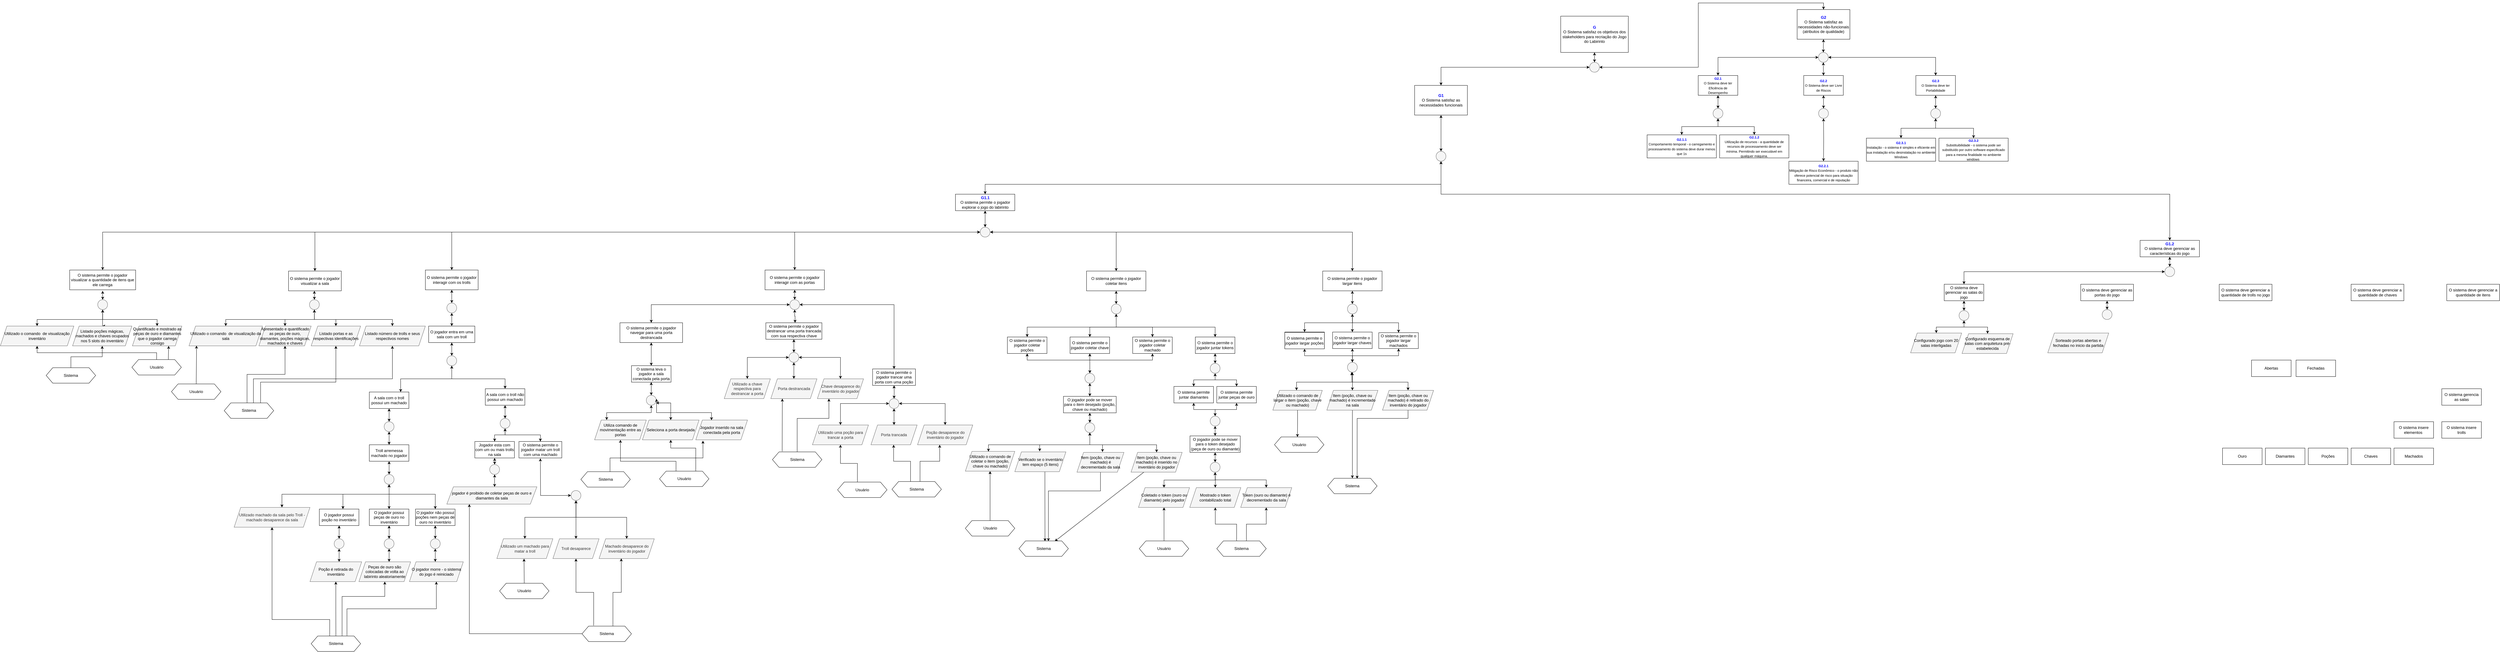 <mxfile version="16.6.4" type="github">
  <diagram id="CcLu8pJx7sYRD5yKEzLu" name="Page-1">
    <mxGraphModel dx="6941" dy="2119" grid="1" gridSize="10" guides="1" tooltips="1" connect="1" arrows="1" fold="1" page="1" pageScale="1" pageWidth="850" pageHeight="1100" math="0" shadow="0">
      <root>
        <mxCell id="0" />
        <mxCell id="1" parent="0" />
        <mxCell id="hRmUiVgqd-fP8M-4zKgl-9" value="" style="edgeStyle=orthogonalEdgeStyle;rounded=0;orthogonalLoop=1;jettySize=auto;html=1;startArrow=classic;startFill=1;" parent="1" source="hRmUiVgqd-fP8M-4zKgl-2" target="hRmUiVgqd-fP8M-4zKgl-7" edge="1">
          <mxGeometry relative="1" as="geometry" />
        </mxCell>
        <mxCell id="hRmUiVgqd-fP8M-4zKgl-2" value="&lt;font color=&quot;#0000ff&quot;&gt;&lt;b&gt;G&lt;/b&gt;&lt;/font&gt;&lt;br&gt;O Sistema satisfaz os objetivos dos stakeholders para recriação do Jogo do Labirinto" style="rounded=0;whiteSpace=wrap;html=1;" parent="1" vertex="1">
          <mxGeometry x="-97" y="-980" width="205" height="110" as="geometry" />
        </mxCell>
        <mxCell id="SyE-WnLj72KJWZx9Bk1h-50" style="edgeStyle=orthogonalEdgeStyle;rounded=0;orthogonalLoop=1;jettySize=auto;html=1;entryX=0.5;entryY=0;entryDx=0;entryDy=0;exitX=0.5;exitY=1;exitDx=0;exitDy=0;startArrow=classic;startFill=1;" parent="1" source="9Wqa6SIRsuj5Y4Wulnrp-28" target="SyE-WnLj72KJWZx9Bk1h-1" edge="1">
          <mxGeometry relative="1" as="geometry">
            <Array as="points">
              <mxPoint x="-460" y="-470" />
              <mxPoint x="-1842" y="-470" />
            </Array>
          </mxGeometry>
        </mxCell>
        <mxCell id="hRmUiVgqd-fP8M-4zKgl-3" value="&lt;b&gt;&lt;font color=&quot;#0000ff&quot;&gt;G1&lt;/font&gt;&lt;/b&gt;&lt;br&gt;O Sistema satisfaz as necessidades funcionais" style="rounded=0;whiteSpace=wrap;html=1;" parent="1" vertex="1">
          <mxGeometry x="-540" y="-770" width="160" height="90" as="geometry" />
        </mxCell>
        <mxCell id="hRmUiVgqd-fP8M-4zKgl-5" value="&lt;font style=&quot;font-size: 12px&quot;&gt;&lt;b&gt;&lt;font color=&quot;#0000ff&quot; style=&quot;font-size: 12px&quot;&gt;G2&lt;/font&gt;&lt;/b&gt;&lt;br&gt;O Sistema satisfaz as necessidades não-funcionais (atributos de qualidade)&lt;/font&gt;" style="rounded=0;whiteSpace=wrap;html=1;" parent="1" vertex="1">
          <mxGeometry x="620" y="-1000" width="160" height="90" as="geometry" />
        </mxCell>
        <mxCell id="hRmUiVgqd-fP8M-4zKgl-10" style="edgeStyle=orthogonalEdgeStyle;rounded=0;orthogonalLoop=1;jettySize=auto;html=1;entryX=0.5;entryY=0;entryDx=0;entryDy=0;startArrow=classic;startFill=1;" parent="1" source="hRmUiVgqd-fP8M-4zKgl-7" target="hRmUiVgqd-fP8M-4zKgl-3" edge="1">
          <mxGeometry relative="1" as="geometry" />
        </mxCell>
        <mxCell id="hRmUiVgqd-fP8M-4zKgl-11" style="edgeStyle=orthogonalEdgeStyle;rounded=0;orthogonalLoop=1;jettySize=auto;html=1;entryX=0.5;entryY=0;entryDx=0;entryDy=0;startArrow=classic;startFill=1;" parent="1" source="hRmUiVgqd-fP8M-4zKgl-7" target="hRmUiVgqd-fP8M-4zKgl-5" edge="1">
          <mxGeometry relative="1" as="geometry" />
        </mxCell>
        <mxCell id="hRmUiVgqd-fP8M-4zKgl-7" value="" style="ellipse;whiteSpace=wrap;html=1;aspect=fixed;fillColor=#f5f5f5;fontColor=#333333;strokeColor=#666666;" parent="1" vertex="1">
          <mxGeometry x="-9.5" y="-840" width="30" height="30" as="geometry" />
        </mxCell>
        <mxCell id="9Wqa6SIRsuj5Y4Wulnrp-12" style="edgeStyle=orthogonalEdgeStyle;rounded=0;orthogonalLoop=1;jettySize=auto;html=1;entryX=0.5;entryY=0;entryDx=0;entryDy=0;startArrow=classic;startFill=1;" parent="1" source="hRmUiVgqd-fP8M-4zKgl-14" target="9Wqa6SIRsuj5Y4Wulnrp-8" edge="1">
          <mxGeometry relative="1" as="geometry" />
        </mxCell>
        <mxCell id="hRmUiVgqd-fP8M-4zKgl-14" value="&lt;font style=&quot;font-size: 10px&quot;&gt;&lt;b&gt;&lt;font color=&quot;#0000ff&quot; style=&quot;font-size: 10px&quot;&gt;G2.1&lt;/font&gt;&lt;/b&gt;&lt;br&gt;O Sistema deve ter Eficiência de Desempenho&lt;/font&gt;" style="rounded=0;whiteSpace=wrap;html=1;" parent="1" vertex="1">
          <mxGeometry x="320" y="-800" width="120" height="60" as="geometry" />
        </mxCell>
        <mxCell id="9Wqa6SIRsuj5Y4Wulnrp-14" style="edgeStyle=orthogonalEdgeStyle;rounded=0;orthogonalLoop=1;jettySize=auto;html=1;entryX=0.5;entryY=0;entryDx=0;entryDy=0;startArrow=classic;startFill=1;" parent="1" source="hRmUiVgqd-fP8M-4zKgl-15" target="9Wqa6SIRsuj5Y4Wulnrp-10" edge="1">
          <mxGeometry relative="1" as="geometry" />
        </mxCell>
        <mxCell id="hRmUiVgqd-fP8M-4zKgl-15" value="&lt;font style=&quot;font-size: 10px&quot;&gt;&lt;b&gt;&lt;font color=&quot;#0000ff&quot;&gt;G2.3&lt;/font&gt;&lt;/b&gt;&lt;br&gt;O Sistema deve ter Portabilidade&lt;/font&gt;" style="rounded=0;whiteSpace=wrap;html=1;" parent="1" vertex="1">
          <mxGeometry x="980" y="-800" width="120" height="60" as="geometry" />
        </mxCell>
        <mxCell id="9Wqa6SIRsuj5Y4Wulnrp-13" style="edgeStyle=orthogonalEdgeStyle;rounded=0;orthogonalLoop=1;jettySize=auto;html=1;entryX=0.5;entryY=0;entryDx=0;entryDy=0;startArrow=classic;startFill=1;" parent="1" source="hRmUiVgqd-fP8M-4zKgl-21" target="9Wqa6SIRsuj5Y4Wulnrp-9" edge="1">
          <mxGeometry relative="1" as="geometry" />
        </mxCell>
        <mxCell id="hRmUiVgqd-fP8M-4zKgl-21" value="&lt;b style=&quot;font-size: 10px&quot;&gt;&lt;font color=&quot;#0000ff&quot;&gt;G2.2&lt;/font&gt;&lt;/b&gt;&lt;br style=&quot;font-size: 10px&quot;&gt;&lt;span style=&quot;font-size: 10px&quot;&gt;O Sistema deve ser Livre de Riscos&lt;/span&gt;" style="rounded=0;whiteSpace=wrap;html=1;" parent="1" vertex="1">
          <mxGeometry x="640" y="-800" width="120" height="60" as="geometry" />
        </mxCell>
        <mxCell id="SyE-WnLj72KJWZx9Bk1h-7" style="edgeStyle=orthogonalEdgeStyle;rounded=0;orthogonalLoop=1;jettySize=auto;html=1;entryX=0.5;entryY=0;entryDx=0;entryDy=0;exitX=0;exitY=0.5;exitDx=0;exitDy=0;startArrow=classic;startFill=1;" parent="1" source="9Wqa6SIRsuj5Y4Wulnrp-30" target="SyE-WnLj72KJWZx9Bk1h-2" edge="1">
          <mxGeometry relative="1" as="geometry" />
        </mxCell>
        <mxCell id="SyE-WnLj72KJWZx9Bk1h-71" style="edgeStyle=orthogonalEdgeStyle;rounded=0;orthogonalLoop=1;jettySize=auto;html=1;exitX=1;exitY=0.5;exitDx=0;exitDy=0;startArrow=classic;startFill=1;" parent="1" source="9Wqa6SIRsuj5Y4Wulnrp-30" target="9Wqa6SIRsuj5Y4Wulnrp-142" edge="1">
          <mxGeometry relative="1" as="geometry">
            <mxPoint x="-1390" y="-180" as="targetPoint" />
          </mxGeometry>
        </mxCell>
        <mxCell id="SyE-WnLj72KJWZx9Bk1h-1" value="&lt;font style=&quot;font-size: 12px&quot;&gt;&lt;b&gt;&lt;font color=&quot;#0000ff&quot; style=&quot;font-size: 12px&quot;&gt;G1.1&lt;/font&gt;&lt;/b&gt;&lt;span&gt;&lt;font style=&quot;font-size: 12px&quot;&gt;&lt;br&gt;O sistema permite o jogador explorar o jogo do labirinto&lt;/font&gt;&lt;/span&gt;&lt;/font&gt;" style="rounded=0;whiteSpace=wrap;html=1;" parent="1" vertex="1">
          <mxGeometry x="-1932.5" y="-440" width="180" height="50" as="geometry" />
        </mxCell>
        <mxCell id="SyE-WnLj72KJWZx9Bk1h-2" value="&lt;span&gt;&lt;font style=&quot;font-size: 12px&quot;&gt;O sistema permite o jogador interagir com as portas&lt;/font&gt;&lt;/span&gt;" style="rounded=0;whiteSpace=wrap;html=1;" parent="1" vertex="1">
          <mxGeometry x="-2510" y="-210" width="180" height="60" as="geometry" />
        </mxCell>
        <mxCell id="9Wqa6SIRsuj5Y4Wulnrp-47" style="edgeStyle=orthogonalEdgeStyle;rounded=0;orthogonalLoop=1;jettySize=auto;html=1;fontSize=12;startArrow=classic;startFill=1;exitX=0.5;exitY=1;exitDx=0;exitDy=0;" parent="1" source="SyE-WnLj72KJWZx9Bk1h-4" target="9Wqa6SIRsuj5Y4Wulnrp-46" edge="1">
          <mxGeometry relative="1" as="geometry" />
        </mxCell>
        <mxCell id="SyE-WnLj72KJWZx9Bk1h-4" value="&lt;span&gt;O sistema permite o jogador navegar para uma porta destrancada&lt;/span&gt;" style="rounded=0;whiteSpace=wrap;html=1;" parent="1" vertex="1">
          <mxGeometry x="-2950" y="-50.06" width="190" height="60" as="geometry" />
        </mxCell>
        <mxCell id="SyE-WnLj72KJWZx9Bk1h-52" style="edgeStyle=orthogonalEdgeStyle;rounded=0;orthogonalLoop=1;jettySize=auto;html=1;entryX=0.5;entryY=0;entryDx=0;entryDy=0;startArrow=classic;startFill=1;" parent="1" source="SyE-WnLj72KJWZx9Bk1h-5" target="SyE-WnLj72KJWZx9Bk1h-51" edge="1">
          <mxGeometry relative="1" as="geometry" />
        </mxCell>
        <mxCell id="SyE-WnLj72KJWZx9Bk1h-5" value="&lt;span&gt;&lt;font style=&quot;font-size: 12px&quot;&gt;O sistema permite o jogador destrancar uma porta trancada com sua respectiva chave&lt;/font&gt;&lt;/span&gt;" style="rounded=0;whiteSpace=wrap;html=1;" parent="1" vertex="1">
          <mxGeometry x="-2507.5" y="-50" width="170" height="50" as="geometry" />
        </mxCell>
        <mxCell id="SyE-WnLj72KJWZx9Bk1h-6" value="&lt;span&gt;O sistema permite o jogador trancar uma porta com uma poção&lt;/span&gt;" style="rounded=0;whiteSpace=wrap;html=1;" parent="1" vertex="1">
          <mxGeometry x="-2183.75" y="89.94" width="130" height="50" as="geometry" />
        </mxCell>
        <mxCell id="SyE-WnLj72KJWZx9Bk1h-53" style="edgeStyle=orthogonalEdgeStyle;rounded=0;orthogonalLoop=1;jettySize=auto;html=1;startArrow=classic;startFill=1;" parent="1" source="SyE-WnLj72KJWZx9Bk1h-51" target="9Wqa6SIRsuj5Y4Wulnrp-33" edge="1">
          <mxGeometry relative="1" as="geometry">
            <mxPoint x="-2490" y="120" as="targetPoint" />
          </mxGeometry>
        </mxCell>
        <mxCell id="SyE-WnLj72KJWZx9Bk1h-55" style="edgeStyle=orthogonalEdgeStyle;rounded=0;orthogonalLoop=1;jettySize=auto;html=1;startArrow=classic;startFill=1;entryX=0.5;entryY=0;entryDx=0;entryDy=0;" parent="1" source="SyE-WnLj72KJWZx9Bk1h-51" target="9Wqa6SIRsuj5Y4Wulnrp-36" edge="1">
          <mxGeometry relative="1" as="geometry">
            <mxPoint x="-2352.481" y="120.0" as="targetPoint" />
          </mxGeometry>
        </mxCell>
        <mxCell id="SyE-WnLj72KJWZx9Bk1h-51" value="" style="ellipse;whiteSpace=wrap;html=1;aspect=fixed;fillColor=#f5f5f5;fontColor=#333333;strokeColor=#666666;" parent="1" vertex="1">
          <mxGeometry x="-2437.5" y="40" width="30" height="30" as="geometry" />
        </mxCell>
        <mxCell id="SyE-WnLj72KJWZx9Bk1h-57" style="edgeStyle=orthogonalEdgeStyle;rounded=0;orthogonalLoop=1;jettySize=auto;html=1;entryX=0.5;entryY=1;entryDx=0;entryDy=0;startArrow=classic;startFill=1;" parent="1" source="SyE-WnLj72KJWZx9Bk1h-56" target="SyE-WnLj72KJWZx9Bk1h-2" edge="1">
          <mxGeometry relative="1" as="geometry" />
        </mxCell>
        <mxCell id="SyE-WnLj72KJWZx9Bk1h-58" style="edgeStyle=orthogonalEdgeStyle;rounded=0;orthogonalLoop=1;jettySize=auto;html=1;startArrow=classic;startFill=1;" parent="1" source="SyE-WnLj72KJWZx9Bk1h-56" target="SyE-WnLj72KJWZx9Bk1h-4" edge="1">
          <mxGeometry relative="1" as="geometry" />
        </mxCell>
        <mxCell id="SyE-WnLj72KJWZx9Bk1h-62" style="edgeStyle=orthogonalEdgeStyle;rounded=0;orthogonalLoop=1;jettySize=auto;html=1;entryX=0.521;entryY=0;entryDx=0;entryDy=0;entryPerimeter=0;startArrow=classic;startFill=1;" parent="1" source="SyE-WnLj72KJWZx9Bk1h-56" target="SyE-WnLj72KJWZx9Bk1h-5" edge="1">
          <mxGeometry relative="1" as="geometry" />
        </mxCell>
        <mxCell id="SyE-WnLj72KJWZx9Bk1h-64" style="edgeStyle=orthogonalEdgeStyle;rounded=0;orthogonalLoop=1;jettySize=auto;html=1;startArrow=classic;startFill=1;" parent="1" source="SyE-WnLj72KJWZx9Bk1h-56" target="SyE-WnLj72KJWZx9Bk1h-6" edge="1">
          <mxGeometry relative="1" as="geometry">
            <mxPoint x="-2130" y="-95" as="targetPoint" />
          </mxGeometry>
        </mxCell>
        <mxCell id="SyE-WnLj72KJWZx9Bk1h-56" value="" style="ellipse;whiteSpace=wrap;html=1;aspect=fixed;fillColor=#f5f5f5;fontColor=#333333;strokeColor=#666666;" parent="1" vertex="1">
          <mxGeometry x="-2435" y="-120" width="30" height="30" as="geometry" />
        </mxCell>
        <mxCell id="9Wqa6SIRsuj5Y4Wulnrp-165" style="edgeStyle=orthogonalEdgeStyle;rounded=0;orthogonalLoop=1;jettySize=auto;html=1;fontSize=12;fontColor=#000000;startArrow=classic;startFill=1;" parent="1" source="SyE-WnLj72KJWZx9Bk1h-73" target="9Wqa6SIRsuj5Y4Wulnrp-163" edge="1">
          <mxGeometry relative="1" as="geometry">
            <Array as="points">
              <mxPoint x="-1715" y="63.12" />
              <mxPoint x="-1525" y="63.12" />
            </Array>
          </mxGeometry>
        </mxCell>
        <mxCell id="SyE-WnLj72KJWZx9Bk1h-73" value="&lt;span&gt;O sistema permite o jogador coletar poções&lt;/span&gt;" style="rounded=0;whiteSpace=wrap;html=1;" parent="1" vertex="1">
          <mxGeometry x="-1775" y="-6.88" width="120" height="50" as="geometry" />
        </mxCell>
        <mxCell id="9Wqa6SIRsuj5Y4Wulnrp-149" style="edgeStyle=orthogonalEdgeStyle;rounded=0;orthogonalLoop=1;jettySize=auto;html=1;entryX=0.5;entryY=1;entryDx=0;entryDy=0;fontSize=12;fontColor=#000000;startArrow=classic;startFill=1;exitX=0.5;exitY=0;exitDx=0;exitDy=0;" parent="1" source="SyE-WnLj72KJWZx9Bk1h-74" target="9Wqa6SIRsuj5Y4Wulnrp-146" edge="1">
          <mxGeometry relative="1" as="geometry">
            <Array as="points">
              <mxPoint x="-1525" y="-36.88" />
              <mxPoint x="-1445" y="-36.88" />
            </Array>
          </mxGeometry>
        </mxCell>
        <mxCell id="9Wqa6SIRsuj5Y4Wulnrp-153" style="edgeStyle=orthogonalEdgeStyle;rounded=0;orthogonalLoop=1;jettySize=auto;html=1;entryX=0.5;entryY=0;entryDx=0;entryDy=0;fontSize=12;fontColor=#000000;startArrow=classic;startFill=1;" parent="1" source="9Wqa6SIRsuj5Y4Wulnrp-161" target="9Wqa6SIRsuj5Y4Wulnrp-152" edge="1">
          <mxGeometry relative="1" as="geometry" />
        </mxCell>
        <mxCell id="SyE-WnLj72KJWZx9Bk1h-74" value="&lt;span&gt;O sistema permite o jogador coletar chave&lt;/span&gt;" style="rounded=0;whiteSpace=wrap;html=1;" parent="1" vertex="1">
          <mxGeometry x="-1585" y="-6.88" width="120" height="50" as="geometry" />
        </mxCell>
        <mxCell id="9Wqa6SIRsuj5Y4Wulnrp-150" style="edgeStyle=orthogonalEdgeStyle;rounded=0;orthogonalLoop=1;jettySize=auto;html=1;entryX=0.5;entryY=1;entryDx=0;entryDy=0;fontSize=12;fontColor=#000000;startArrow=classic;startFill=1;exitX=0.5;exitY=0;exitDx=0;exitDy=0;" parent="1" source="SyE-WnLj72KJWZx9Bk1h-77" target="9Wqa6SIRsuj5Y4Wulnrp-146" edge="1">
          <mxGeometry relative="1" as="geometry">
            <Array as="points">
              <mxPoint x="-1335" y="-36.88" />
              <mxPoint x="-1445" y="-36.88" />
            </Array>
          </mxGeometry>
        </mxCell>
        <mxCell id="9Wqa6SIRsuj5Y4Wulnrp-158" style="edgeStyle=orthogonalEdgeStyle;rounded=0;orthogonalLoop=1;jettySize=auto;html=1;fontSize=12;fontColor=#000000;startArrow=classic;startFill=1;" parent="1" source="SyE-WnLj72KJWZx9Bk1h-77" edge="1">
          <mxGeometry relative="1" as="geometry">
            <mxPoint x="-1525" y="103.12" as="targetPoint" />
            <Array as="points">
              <mxPoint x="-1335" y="63.12" />
              <mxPoint x="-1525" y="63.12" />
            </Array>
          </mxGeometry>
        </mxCell>
        <mxCell id="SyE-WnLj72KJWZx9Bk1h-77" value="&lt;span&gt;O sistema permite o jogador coletar machado&lt;/span&gt;" style="rounded=0;whiteSpace=wrap;html=1;" parent="1" vertex="1">
          <mxGeometry x="-1395" y="-6.88" width="120" height="50" as="geometry" />
        </mxCell>
        <mxCell id="9Wqa6SIRsuj5Y4Wulnrp-151" style="edgeStyle=orthogonalEdgeStyle;rounded=0;orthogonalLoop=1;jettySize=auto;html=1;entryX=0.5;entryY=1;entryDx=0;entryDy=0;fontSize=12;fontColor=#000000;startArrow=classic;startFill=1;" parent="1" source="SyE-WnLj72KJWZx9Bk1h-80" target="9Wqa6SIRsuj5Y4Wulnrp-146" edge="1">
          <mxGeometry relative="1" as="geometry">
            <Array as="points">
              <mxPoint x="-1145" y="-36.88" />
              <mxPoint x="-1445" y="-36.88" />
            </Array>
          </mxGeometry>
        </mxCell>
        <mxCell id="9Wqa6SIRsuj5Y4Wulnrp-160" style="edgeStyle=orthogonalEdgeStyle;rounded=0;orthogonalLoop=1;jettySize=auto;html=1;entryX=0.5;entryY=0;entryDx=0;entryDy=0;fontSize=12;fontColor=#000000;startArrow=classic;startFill=1;" parent="1" source="SyE-WnLj72KJWZx9Bk1h-80" target="9Wqa6SIRsuj5Y4Wulnrp-159" edge="1">
          <mxGeometry relative="1" as="geometry" />
        </mxCell>
        <mxCell id="SyE-WnLj72KJWZx9Bk1h-80" value="&lt;span&gt;O sistema permite o jogador juntar tokens&lt;/span&gt;" style="rounded=0;whiteSpace=wrap;html=1;" parent="1" vertex="1">
          <mxGeometry x="-1205" y="-6.88" width="120" height="50" as="geometry" />
        </mxCell>
        <mxCell id="9Wqa6SIRsuj5Y4Wulnrp-170" style="edgeStyle=orthogonalEdgeStyle;rounded=0;orthogonalLoop=1;jettySize=auto;html=1;fontSize=12;fontColor=#000000;startArrow=classic;startFill=1;" parent="1" source="SyE-WnLj72KJWZx9Bk1h-81" target="9Wqa6SIRsuj5Y4Wulnrp-169" edge="1">
          <mxGeometry relative="1" as="geometry" />
        </mxCell>
        <mxCell id="SyE-WnLj72KJWZx9Bk1h-81" value="&lt;span&gt;O sistema permite juntar diamantes&lt;/span&gt;" style="rounded=0;whiteSpace=wrap;html=1;" parent="1" vertex="1">
          <mxGeometry x="-1270" y="143.06" width="120" height="50" as="geometry" />
        </mxCell>
        <mxCell id="9Wqa6SIRsuj5Y4Wulnrp-168" style="edgeStyle=orthogonalEdgeStyle;rounded=0;orthogonalLoop=1;jettySize=auto;html=1;entryX=0.5;entryY=1;entryDx=0;entryDy=0;fontSize=12;fontColor=#000000;startArrow=classic;startFill=1;" parent="1" source="SyE-WnLj72KJWZx9Bk1h-82" target="9Wqa6SIRsuj5Y4Wulnrp-159" edge="1">
          <mxGeometry relative="1" as="geometry" />
        </mxCell>
        <mxCell id="9Wqa6SIRsuj5Y4Wulnrp-171" style="edgeStyle=orthogonalEdgeStyle;rounded=0;orthogonalLoop=1;jettySize=auto;html=1;entryX=0.5;entryY=0;entryDx=0;entryDy=0;fontSize=12;fontColor=#000000;startArrow=classic;startFill=1;" parent="1" source="SyE-WnLj72KJWZx9Bk1h-82" target="9Wqa6SIRsuj5Y4Wulnrp-169" edge="1">
          <mxGeometry relative="1" as="geometry" />
        </mxCell>
        <mxCell id="SyE-WnLj72KJWZx9Bk1h-82" value="&lt;span&gt;O sistema permite juntar peças de ouro&lt;/span&gt;" style="rounded=0;whiteSpace=wrap;html=1;" parent="1" vertex="1">
          <mxGeometry x="-1140" y="143.06" width="120" height="50" as="geometry" />
        </mxCell>
        <mxCell id="SyE-WnLj72KJWZx9Bk1h-83" value="O jogador pode se mover para o token desejado (peça de ouro ou diamante)" style="rounded=0;whiteSpace=wrap;html=1;" parent="1" vertex="1">
          <mxGeometry x="-1221.25" y="293.12" width="152.5" height="50" as="geometry" />
        </mxCell>
        <mxCell id="mdIFGXUubkvyYsVZqN8Q-4" style="edgeStyle=orthogonalEdgeStyle;rounded=0;orthogonalLoop=1;jettySize=auto;html=1;entryX=0.5;entryY=0;entryDx=0;entryDy=0;startArrow=classic;startFill=1;" parent="1" source="SyE-WnLj72KJWZx9Bk1h-129" target="mdIFGXUubkvyYsVZqN8Q-3" edge="1">
          <mxGeometry relative="1" as="geometry" />
        </mxCell>
        <mxCell id="SyE-WnLj72KJWZx9Bk1h-129" value="&lt;span&gt;O sistema deve gerenciar as salas do jogo&lt;/span&gt;" style="rounded=0;whiteSpace=wrap;html=1;" parent="1" vertex="1">
          <mxGeometry x="1066" y="-166.88" width="120" height="50" as="geometry" />
        </mxCell>
        <mxCell id="9Wqa6SIRsuj5Y4Wulnrp-4" style="edgeStyle=orthogonalEdgeStyle;rounded=0;orthogonalLoop=1;jettySize=auto;html=1;startArrow=classic;startFill=1;" parent="1" source="9Wqa6SIRsuj5Y4Wulnrp-2" target="hRmUiVgqd-fP8M-4zKgl-5" edge="1">
          <mxGeometry relative="1" as="geometry" />
        </mxCell>
        <mxCell id="9Wqa6SIRsuj5Y4Wulnrp-5" style="edgeStyle=orthogonalEdgeStyle;rounded=0;orthogonalLoop=1;jettySize=auto;html=1;entryX=0.5;entryY=0;entryDx=0;entryDy=0;startArrow=classic;startFill=1;" parent="1" source="9Wqa6SIRsuj5Y4Wulnrp-2" target="hRmUiVgqd-fP8M-4zKgl-21" edge="1">
          <mxGeometry relative="1" as="geometry" />
        </mxCell>
        <mxCell id="9Wqa6SIRsuj5Y4Wulnrp-6" style="edgeStyle=orthogonalEdgeStyle;rounded=0;orthogonalLoop=1;jettySize=auto;html=1;entryX=0.5;entryY=0;entryDx=0;entryDy=0;startArrow=classic;startFill=1;" parent="1" source="9Wqa6SIRsuj5Y4Wulnrp-2" target="hRmUiVgqd-fP8M-4zKgl-14" edge="1">
          <mxGeometry relative="1" as="geometry" />
        </mxCell>
        <mxCell id="9Wqa6SIRsuj5Y4Wulnrp-7" style="edgeStyle=orthogonalEdgeStyle;rounded=0;orthogonalLoop=1;jettySize=auto;html=1;entryX=0.5;entryY=0;entryDx=0;entryDy=0;startArrow=classic;startFill=1;" parent="1" source="9Wqa6SIRsuj5Y4Wulnrp-2" target="hRmUiVgqd-fP8M-4zKgl-15" edge="1">
          <mxGeometry relative="1" as="geometry" />
        </mxCell>
        <mxCell id="9Wqa6SIRsuj5Y4Wulnrp-2" value="" style="ellipse;whiteSpace=wrap;html=1;aspect=fixed;fillColor=#f5f5f5;fontColor=#333333;strokeColor=#666666;" parent="1" vertex="1">
          <mxGeometry x="684.5" y="-870" width="30" height="30" as="geometry" />
        </mxCell>
        <mxCell id="9Wqa6SIRsuj5Y4Wulnrp-16" style="edgeStyle=orthogonalEdgeStyle;rounded=0;orthogonalLoop=1;jettySize=auto;html=1;entryX=0.5;entryY=0;entryDx=0;entryDy=0;startArrow=classic;startFill=1;" parent="1" source="9Wqa6SIRsuj5Y4Wulnrp-8" target="9Wqa6SIRsuj5Y4Wulnrp-15" edge="1">
          <mxGeometry relative="1" as="geometry" />
        </mxCell>
        <mxCell id="9Wqa6SIRsuj5Y4Wulnrp-21" style="edgeStyle=orthogonalEdgeStyle;rounded=0;orthogonalLoop=1;jettySize=auto;html=1;entryX=0.5;entryY=0;entryDx=0;entryDy=0;fontSize=10;startArrow=classic;startFill=1;" parent="1" source="9Wqa6SIRsuj5Y4Wulnrp-8" target="9Wqa6SIRsuj5Y4Wulnrp-20" edge="1">
          <mxGeometry relative="1" as="geometry" />
        </mxCell>
        <mxCell id="9Wqa6SIRsuj5Y4Wulnrp-8" value="" style="ellipse;whiteSpace=wrap;html=1;aspect=fixed;fillColor=#f5f5f5;fontColor=#333333;strokeColor=#666666;" parent="1" vertex="1">
          <mxGeometry x="365" y="-700" width="30" height="30" as="geometry" />
        </mxCell>
        <mxCell id="9Wqa6SIRsuj5Y4Wulnrp-9" value="" style="ellipse;whiteSpace=wrap;html=1;aspect=fixed;fillColor=#f5f5f5;fontColor=#333333;strokeColor=#666666;" parent="1" vertex="1">
          <mxGeometry x="685" y="-700" width="30" height="30" as="geometry" />
        </mxCell>
        <mxCell id="9Wqa6SIRsuj5Y4Wulnrp-10" value="" style="ellipse;whiteSpace=wrap;html=1;aspect=fixed;fillColor=#f5f5f5;fontColor=#333333;strokeColor=#666666;" parent="1" vertex="1">
          <mxGeometry x="1025" y="-700" width="30" height="30" as="geometry" />
        </mxCell>
        <mxCell id="9Wqa6SIRsuj5Y4Wulnrp-15" value="&lt;font style=&quot;font-size: 10px&quot;&gt;&lt;b&gt;&lt;font color=&quot;#0000ff&quot;&gt;G2.1.1&lt;/font&gt;&lt;/b&gt;&lt;br&gt;Comportamento temporal - o carregamento e processamento do sistema deve durar menos que 1s&lt;/font&gt;" style="rounded=0;whiteSpace=wrap;html=1;" parent="1" vertex="1">
          <mxGeometry x="165" y="-620" width="210" height="70" as="geometry" />
        </mxCell>
        <mxCell id="9Wqa6SIRsuj5Y4Wulnrp-20" value="&lt;font style=&quot;font-size: 10px&quot;&gt;&lt;b&gt;&lt;font color=&quot;#0000ff&quot;&gt;G2.1.2&lt;/font&gt;&lt;/b&gt;&lt;br&gt;Utilização de recursos - a quantidade de recursos de processamento deve ser mínima.&amp;nbsp;Permitindo ser executável em qualquer máquina.&lt;/font&gt;" style="rounded=0;whiteSpace=wrap;html=1;" parent="1" vertex="1">
          <mxGeometry x="385" y="-620" width="210" height="70" as="geometry" />
        </mxCell>
        <mxCell id="9Wqa6SIRsuj5Y4Wulnrp-22" style="edgeStyle=orthogonalEdgeStyle;rounded=0;orthogonalLoop=1;jettySize=auto;html=1;entryX=0.5;entryY=0;entryDx=0;entryDy=0;startArrow=classic;startFill=1;" parent="1" target="9Wqa6SIRsuj5Y4Wulnrp-23" edge="1">
          <mxGeometry relative="1" as="geometry">
            <mxPoint x="700" y="-670" as="sourcePoint" />
          </mxGeometry>
        </mxCell>
        <mxCell id="9Wqa6SIRsuj5Y4Wulnrp-23" value="&lt;font style=&quot;font-size: 10px&quot;&gt;&lt;b&gt;&lt;font color=&quot;#0000ff&quot;&gt;G2.2.1&lt;/font&gt;&lt;/b&gt;&lt;br&gt;Mitigação de Risco Econômico - o produto não oferece potencial de risco para situação financeira, comercial e de reputação&lt;/font&gt;" style="rounded=0;whiteSpace=wrap;html=1;" parent="1" vertex="1">
          <mxGeometry x="595" y="-540" width="210" height="70" as="geometry" />
        </mxCell>
        <mxCell id="9Wqa6SIRsuj5Y4Wulnrp-24" style="edgeStyle=orthogonalEdgeStyle;rounded=0;orthogonalLoop=1;jettySize=auto;html=1;entryX=0.5;entryY=0;entryDx=0;entryDy=0;startArrow=classic;startFill=1;exitX=0.5;exitY=1;exitDx=0;exitDy=0;" parent="1" source="9Wqa6SIRsuj5Y4Wulnrp-10" target="9Wqa6SIRsuj5Y4Wulnrp-26" edge="1">
          <mxGeometry relative="1" as="geometry">
            <mxPoint x="1045" y="-660" as="sourcePoint" />
          </mxGeometry>
        </mxCell>
        <mxCell id="9Wqa6SIRsuj5Y4Wulnrp-25" style="edgeStyle=orthogonalEdgeStyle;rounded=0;orthogonalLoop=1;jettySize=auto;html=1;entryX=0.5;entryY=0;entryDx=0;entryDy=0;fontSize=10;startArrow=classic;startFill=1;exitX=0.5;exitY=1;exitDx=0;exitDy=0;" parent="1" source="9Wqa6SIRsuj5Y4Wulnrp-10" target="9Wqa6SIRsuj5Y4Wulnrp-27" edge="1">
          <mxGeometry relative="1" as="geometry">
            <mxPoint x="1045" y="-660" as="sourcePoint" />
          </mxGeometry>
        </mxCell>
        <mxCell id="9Wqa6SIRsuj5Y4Wulnrp-26" value="&lt;font style=&quot;font-size: 10px&quot;&gt;&lt;b&gt;&lt;font color=&quot;#0000ff&quot;&gt;G2.3.1&lt;/font&gt;&lt;/b&gt;&lt;br&gt;Instalação - o sistema é simples e eficiente em sua instalação e/ou desinstalação no ambiente Windows&lt;/font&gt;" style="rounded=0;whiteSpace=wrap;html=1;" parent="1" vertex="1">
          <mxGeometry x="830" y="-610" width="210" height="70" as="geometry" />
        </mxCell>
        <mxCell id="9Wqa6SIRsuj5Y4Wulnrp-27" value="&lt;font style=&quot;font-size: 10px&quot;&gt;&lt;b&gt;&lt;font color=&quot;#0000ff&quot;&gt;G2.3.2&lt;/font&gt;&lt;/b&gt;&lt;br&gt;Substituibilidade - o sistema pode ser substituído por outro software especificado para a mesma finalidade no ambiente windows&amp;nbsp;&lt;/font&gt;" style="rounded=0;whiteSpace=wrap;html=1;" parent="1" vertex="1">
          <mxGeometry x="1050" y="-610" width="210" height="70" as="geometry" />
        </mxCell>
        <mxCell id="9Wqa6SIRsuj5Y4Wulnrp-184" style="edgeStyle=orthogonalEdgeStyle;rounded=0;orthogonalLoop=1;jettySize=auto;html=1;fontSize=12;fontColor=#000000;startArrow=classic;startFill=1;endArrow=classic;endFill=1;" parent="1" source="9Wqa6SIRsuj5Y4Wulnrp-28" target="9Wqa6SIRsuj5Y4Wulnrp-180" edge="1">
          <mxGeometry relative="1" as="geometry">
            <Array as="points">
              <mxPoint x="-460" y="-440" />
              <mxPoint x="1750" y="-440" />
            </Array>
          </mxGeometry>
        </mxCell>
        <mxCell id="9Wqa6SIRsuj5Y4Wulnrp-28" value="" style="ellipse;whiteSpace=wrap;html=1;aspect=fixed;fillColor=#f5f5f5;fontColor=#333333;strokeColor=#666666;" parent="1" vertex="1">
          <mxGeometry x="-475" y="-570" width="30" height="30" as="geometry" />
        </mxCell>
        <mxCell id="9Wqa6SIRsuj5Y4Wulnrp-29" value="" style="edgeStyle=orthogonalEdgeStyle;rounded=0;orthogonalLoop=1;jettySize=auto;html=1;entryX=0.5;entryY=0;entryDx=0;entryDy=0;exitX=0.5;exitY=1;exitDx=0;exitDy=0;startArrow=classic;startFill=1;endArrow=classic;endFill=1;" parent="1" source="hRmUiVgqd-fP8M-4zKgl-3" target="9Wqa6SIRsuj5Y4Wulnrp-28" edge="1">
          <mxGeometry relative="1" as="geometry">
            <mxPoint x="-460" y="-680" as="sourcePoint" />
            <mxPoint x="-1842.5" y="-430" as="targetPoint" />
          </mxGeometry>
        </mxCell>
        <mxCell id="9Wqa6SIRsuj5Y4Wulnrp-31" style="edgeStyle=orthogonalEdgeStyle;rounded=0;orthogonalLoop=1;jettySize=auto;html=1;fontSize=10;startArrow=classic;startFill=1;" parent="1" source="9Wqa6SIRsuj5Y4Wulnrp-30" target="SyE-WnLj72KJWZx9Bk1h-1" edge="1">
          <mxGeometry relative="1" as="geometry" />
        </mxCell>
        <mxCell id="mdIFGXUubkvyYsVZqN8Q-35" style="edgeStyle=orthogonalEdgeStyle;rounded=0;orthogonalLoop=1;jettySize=auto;html=1;startArrow=classic;startFill=1;" parent="1" source="9Wqa6SIRsuj5Y4Wulnrp-30" target="mdIFGXUubkvyYsVZqN8Q-22" edge="1">
          <mxGeometry relative="1" as="geometry" />
        </mxCell>
        <mxCell id="9Wqa6SIRsuj5Y4Wulnrp-30" value="" style="ellipse;whiteSpace=wrap;html=1;aspect=fixed;fillColor=#f5f5f5;fontColor=#333333;strokeColor=#666666;" parent="1" vertex="1">
          <mxGeometry x="-1857.5" y="-340" width="30" height="30" as="geometry" />
        </mxCell>
        <mxCell id="9Wqa6SIRsuj5Y4Wulnrp-33" value="&lt;span&gt;Utilizado a chave respectiva para destrancar a porta&lt;/span&gt;" style="shape=parallelogram;perimeter=parallelogramPerimeter;whiteSpace=wrap;html=1;fixedSize=1;fontSize=12;fillColor=#f5f5f5;fontColor=#333333;strokeColor=#666666;" parent="1" vertex="1">
          <mxGeometry x="-2633.75" y="120" width="140" height="60" as="geometry" />
        </mxCell>
        <mxCell id="9Wqa6SIRsuj5Y4Wulnrp-37" style="edgeStyle=orthogonalEdgeStyle;rounded=0;orthogonalLoop=1;jettySize=auto;html=1;entryX=0.5;entryY=1;entryDx=0;entryDy=0;fontSize=12;startArrow=classic;startFill=1;" parent="1" source="9Wqa6SIRsuj5Y4Wulnrp-35" target="SyE-WnLj72KJWZx9Bk1h-51" edge="1">
          <mxGeometry relative="1" as="geometry" />
        </mxCell>
        <mxCell id="GP7L5DG8jeXXJY4bNxmJ-59" style="edgeStyle=orthogonalEdgeStyle;rounded=0;orthogonalLoop=1;jettySize=auto;html=1;exitX=0.25;exitY=1;exitDx=0;exitDy=0;startArrow=classic;startFill=1;endArrow=none;endFill=0;" parent="1" source="9Wqa6SIRsuj5Y4Wulnrp-35" edge="1">
          <mxGeometry relative="1" as="geometry">
            <mxPoint x="-2458" y="340" as="targetPoint" />
          </mxGeometry>
        </mxCell>
        <mxCell id="9Wqa6SIRsuj5Y4Wulnrp-35" value="&lt;span&gt;Porta destrancada&lt;/span&gt;" style="shape=parallelogram;perimeter=parallelogramPerimeter;whiteSpace=wrap;html=1;fixedSize=1;fontSize=12;fillColor=#f5f5f5;fontColor=#333333;strokeColor=#666666;" parent="1" vertex="1">
          <mxGeometry x="-2492.5" y="120" width="140" height="60" as="geometry" />
        </mxCell>
        <mxCell id="GP7L5DG8jeXXJY4bNxmJ-58" style="edgeStyle=orthogonalEdgeStyle;rounded=0;orthogonalLoop=1;jettySize=auto;html=1;exitX=0.25;exitY=1;exitDx=0;exitDy=0;entryX=0.5;entryY=0;entryDx=0;entryDy=0;startArrow=classic;startFill=1;endArrow=none;endFill=0;" parent="1" source="9Wqa6SIRsuj5Y4Wulnrp-36" target="GP7L5DG8jeXXJY4bNxmJ-57" edge="1">
          <mxGeometry relative="1" as="geometry">
            <mxPoint x="-2412.5" y="280.0" as="targetPoint" />
            <Array as="points">
              <mxPoint x="-2316" y="240" />
              <mxPoint x="-2412" y="240" />
            </Array>
          </mxGeometry>
        </mxCell>
        <mxCell id="9Wqa6SIRsuj5Y4Wulnrp-36" value="Chave desaparece do inventário do jogador" style="shape=parallelogram;perimeter=parallelogramPerimeter;whiteSpace=wrap;html=1;fixedSize=1;fontSize=12;fillColor=#f5f5f5;fontColor=#333333;strokeColor=#666666;" parent="1" vertex="1">
          <mxGeometry x="-2351.25" y="120" width="140" height="60" as="geometry" />
        </mxCell>
        <mxCell id="9Wqa6SIRsuj5Y4Wulnrp-38" style="edgeStyle=orthogonalEdgeStyle;rounded=0;orthogonalLoop=1;jettySize=auto;html=1;entryX=0.5;entryY=0;entryDx=0;entryDy=0;startArrow=classic;startFill=1;" parent="1" target="9Wqa6SIRsuj5Y4Wulnrp-41" edge="1">
          <mxGeometry relative="1" as="geometry">
            <mxPoint x="-2118.75" y="139.94" as="sourcePoint" />
          </mxGeometry>
        </mxCell>
        <mxCell id="9Wqa6SIRsuj5Y4Wulnrp-39" style="edgeStyle=orthogonalEdgeStyle;rounded=0;orthogonalLoop=1;jettySize=auto;html=1;startArrow=classic;startFill=1;" parent="1" source="9Wqa6SIRsuj5Y4Wulnrp-41" target="9Wqa6SIRsuj5Y4Wulnrp-42" edge="1">
          <mxGeometry relative="1" as="geometry">
            <mxPoint x="-2186.25" y="259.94" as="targetPoint" />
          </mxGeometry>
        </mxCell>
        <mxCell id="9Wqa6SIRsuj5Y4Wulnrp-40" style="edgeStyle=orthogonalEdgeStyle;rounded=0;orthogonalLoop=1;jettySize=auto;html=1;startArrow=classic;startFill=1;entryX=0.5;entryY=0;entryDx=0;entryDy=0;" parent="1" source="9Wqa6SIRsuj5Y4Wulnrp-41" target="9Wqa6SIRsuj5Y4Wulnrp-45" edge="1">
          <mxGeometry relative="1" as="geometry">
            <mxPoint x="-2048.731" y="259.94" as="targetPoint" />
          </mxGeometry>
        </mxCell>
        <mxCell id="9Wqa6SIRsuj5Y4Wulnrp-41" value="" style="ellipse;whiteSpace=wrap;html=1;aspect=fixed;fillColor=#f5f5f5;fontColor=#333333;strokeColor=#666666;" parent="1" vertex="1">
          <mxGeometry x="-2133.75" y="179.94" width="30" height="30" as="geometry" />
        </mxCell>
        <mxCell id="GP7L5DG8jeXXJY4bNxmJ-65" style="edgeStyle=orthogonalEdgeStyle;rounded=0;orthogonalLoop=1;jettySize=auto;html=1;exitX=0.5;exitY=1;exitDx=0;exitDy=0;entryX=0.401;entryY=0.02;entryDx=0;entryDy=0;entryPerimeter=0;endArrow=none;endFill=0;startArrow=classic;startFill=1;" parent="1" source="9Wqa6SIRsuj5Y4Wulnrp-42" target="GP7L5DG8jeXXJY4bNxmJ-64" edge="1">
          <mxGeometry relative="1" as="geometry">
            <mxPoint x="-2230.0" y="395.03" as="targetPoint" />
          </mxGeometry>
        </mxCell>
        <mxCell id="9Wqa6SIRsuj5Y4Wulnrp-42" value="&lt;span&gt;Utilizado uma poção para trancar a porta&lt;/span&gt;" style="shape=parallelogram;perimeter=parallelogramPerimeter;whiteSpace=wrap;html=1;fixedSize=1;fontSize=12;fillColor=#f5f5f5;fontColor=#333333;strokeColor=#666666;" parent="1" vertex="1">
          <mxGeometry x="-2366.25" y="259.94" width="170" height="60" as="geometry" />
        </mxCell>
        <mxCell id="9Wqa6SIRsuj5Y4Wulnrp-43" style="edgeStyle=orthogonalEdgeStyle;rounded=0;orthogonalLoop=1;jettySize=auto;html=1;entryX=0.5;entryY=1;entryDx=0;entryDy=0;fontSize=12;startArrow=classic;startFill=1;" parent="1" source="9Wqa6SIRsuj5Y4Wulnrp-44" target="9Wqa6SIRsuj5Y4Wulnrp-41" edge="1">
          <mxGeometry relative="1" as="geometry" />
        </mxCell>
        <mxCell id="GP7L5DG8jeXXJY4bNxmJ-69" style="edgeStyle=orthogonalEdgeStyle;rounded=0;orthogonalLoop=1;jettySize=auto;html=1;entryX=0.375;entryY=0;entryDx=0;entryDy=0;endArrow=none;endFill=0;startArrow=classic;startFill=1;" parent="1" target="GP7L5DG8jeXXJY4bNxmJ-68" edge="1">
          <mxGeometry relative="1" as="geometry">
            <mxPoint x="-2120" y="320" as="sourcePoint" />
            <mxPoint x="-2065.0" y="384.94" as="targetPoint" />
            <Array as="points">
              <mxPoint x="-2120" y="320" />
              <mxPoint x="-2120" y="370" />
              <mxPoint x="-2069" y="370" />
            </Array>
          </mxGeometry>
        </mxCell>
        <mxCell id="9Wqa6SIRsuj5Y4Wulnrp-44" value="&lt;span&gt;Porta trancada&lt;/span&gt;" style="shape=parallelogram;perimeter=parallelogramPerimeter;whiteSpace=wrap;html=1;fixedSize=1;fontSize=12;fillColor=#f5f5f5;fontColor=#333333;strokeColor=#666666;" parent="1" vertex="1">
          <mxGeometry x="-2188.75" y="259.94" width="140" height="60" as="geometry" />
        </mxCell>
        <mxCell id="GP7L5DG8jeXXJY4bNxmJ-70" style="edgeStyle=orthogonalEdgeStyle;rounded=0;orthogonalLoop=1;jettySize=auto;html=1;entryX=0.567;entryY=0.004;entryDx=0;entryDy=0;entryPerimeter=0;exitX=0.401;exitY=1.001;exitDx=0;exitDy=0;exitPerimeter=0;endArrow=none;endFill=0;startArrow=classic;startFill=1;" parent="1" source="9Wqa6SIRsuj5Y4Wulnrp-45" target="GP7L5DG8jeXXJY4bNxmJ-68" edge="1">
          <mxGeometry relative="1" as="geometry">
            <mxPoint x="-1980" y="330" as="sourcePoint" />
            <mxPoint x="-2035.0" y="384.94" as="targetPoint" />
            <Array as="points">
              <mxPoint x="-1980" y="370" />
              <mxPoint x="-2040" y="370" />
            </Array>
          </mxGeometry>
        </mxCell>
        <mxCell id="9Wqa6SIRsuj5Y4Wulnrp-45" value="Poção desaparece do inventário do jogador" style="shape=parallelogram;perimeter=parallelogramPerimeter;whiteSpace=wrap;html=1;fixedSize=1;fontSize=12;fillColor=#f5f5f5;fontColor=#333333;strokeColor=#666666;" parent="1" vertex="1">
          <mxGeometry x="-2047.5" y="259.94" width="167.5" height="60" as="geometry" />
        </mxCell>
        <mxCell id="9Wqa6SIRsuj5Y4Wulnrp-46" value="&lt;span&gt;O sistema leva o jogador a sala conectada pela porta&lt;/span&gt;" style="rounded=0;whiteSpace=wrap;html=1;" parent="1" vertex="1">
          <mxGeometry x="-2915" y="80.06" width="120" height="50" as="geometry" />
        </mxCell>
        <mxCell id="GP7L5DG8jeXXJY4bNxmJ-43" style="edgeStyle=orthogonalEdgeStyle;rounded=0;orthogonalLoop=1;jettySize=auto;html=1;exitX=0.5;exitY=1;exitDx=0;exitDy=0;entryX=0.334;entryY=0.029;entryDx=0;entryDy=0;entryPerimeter=0;endArrow=none;endFill=0;startArrow=classic;startFill=1;" parent="1" source="9Wqa6SIRsuj5Y4Wulnrp-48" target="GP7L5DG8jeXXJY4bNxmJ-42" edge="1">
          <mxGeometry relative="1" as="geometry">
            <mxPoint x="-2740.0" y="365.03" as="targetPoint" />
            <Array as="points">
              <mxPoint x="-2948" y="370" />
              <mxPoint x="-2780" y="370" />
            </Array>
          </mxGeometry>
        </mxCell>
        <mxCell id="9Wqa6SIRsuj5Y4Wulnrp-48" value="&lt;span style=&quot;color: rgb(0 , 0 , 0)&quot;&gt;Utiliza comando de movimentação entre as portas&lt;/span&gt;" style="shape=parallelogram;perimeter=parallelogramPerimeter;whiteSpace=wrap;html=1;fixedSize=1;fontSize=12;fillColor=#f5f5f5;fontColor=#333333;strokeColor=#666666;" parent="1" vertex="1">
          <mxGeometry x="-3026.88" y="245.03" width="156.88" height="60" as="geometry" />
        </mxCell>
        <mxCell id="GP7L5DG8jeXXJY4bNxmJ-46" style="edgeStyle=orthogonalEdgeStyle;rounded=0;orthogonalLoop=1;jettySize=auto;html=1;exitX=0.5;exitY=1;exitDx=0;exitDy=0;entryX=0.625;entryY=0;entryDx=0;entryDy=0;startArrow=classic;startFill=1;endArrow=none;endFill=0;" parent="1" source="9Wqa6SIRsuj5Y4Wulnrp-49" target="GP7L5DG8jeXXJY4bNxmJ-42" edge="1">
          <mxGeometry relative="1" as="geometry">
            <mxPoint x="-2710.0" y="365.03" as="targetPoint" />
            <Array as="points">
              <mxPoint x="-2796" y="330" />
              <mxPoint x="-2720" y="330" />
              <mxPoint x="-2720" y="403" />
            </Array>
          </mxGeometry>
        </mxCell>
        <mxCell id="9Wqa6SIRsuj5Y4Wulnrp-49" value="&lt;span style=&quot;color: rgb(0 , 0 , 0)&quot;&gt;Seleciona a porta desejada&lt;/span&gt;" style="shape=parallelogram;perimeter=parallelogramPerimeter;whiteSpace=wrap;html=1;fixedSize=1;fontSize=12;fillColor=#f5f5f5;fontColor=#333333;strokeColor=#666666;" parent="1" vertex="1">
          <mxGeometry x="-2881.87" y="245.03" width="171.87" height="60" as="geometry" />
        </mxCell>
        <mxCell id="9Wqa6SIRsuj5Y4Wulnrp-52" value="&lt;span style=&quot;color: rgb(0 , 0 , 0)&quot;&gt;Jogador inserido na sala conectada pela porta&lt;/span&gt;" style="shape=parallelogram;perimeter=parallelogramPerimeter;whiteSpace=wrap;html=1;fixedSize=1;fontSize=12;fillColor=#f5f5f5;fontColor=#333333;strokeColor=#666666;" parent="1" vertex="1">
          <mxGeometry x="-2720" y="245.03" width="156.88" height="60" as="geometry" />
        </mxCell>
        <mxCell id="9Wqa6SIRsuj5Y4Wulnrp-54" value="" style="edgeStyle=orthogonalEdgeStyle;rounded=0;orthogonalLoop=1;jettySize=auto;html=1;fontSize=12;startArrow=classic;startFill=1;" parent="1" source="9Wqa6SIRsuj5Y4Wulnrp-53" target="9Wqa6SIRsuj5Y4Wulnrp-46" edge="1">
          <mxGeometry relative="1" as="geometry" />
        </mxCell>
        <mxCell id="9Wqa6SIRsuj5Y4Wulnrp-55" style="edgeStyle=orthogonalEdgeStyle;rounded=0;orthogonalLoop=1;jettySize=auto;html=1;fontSize=12;startArrow=classic;startFill=1;entryX=0.234;entryY=-0.002;entryDx=0;entryDy=0;entryPerimeter=0;" parent="1" source="9Wqa6SIRsuj5Y4Wulnrp-53" edge="1" target="9Wqa6SIRsuj5Y4Wulnrp-48">
          <mxGeometry relative="1" as="geometry">
            <mxPoint x="-2990" y="240" as="targetPoint" />
          </mxGeometry>
        </mxCell>
        <mxCell id="9Wqa6SIRsuj5Y4Wulnrp-53" value="" style="ellipse;whiteSpace=wrap;html=1;aspect=fixed;fillColor=#f5f5f5;fontColor=#333333;strokeColor=#666666;" parent="1" vertex="1">
          <mxGeometry x="-2870" y="169.94" width="30" height="30" as="geometry" />
        </mxCell>
        <mxCell id="9Wqa6SIRsuj5Y4Wulnrp-111" style="edgeStyle=orthogonalEdgeStyle;rounded=0;orthogonalLoop=1;jettySize=auto;html=1;fontSize=12;startArrow=classic;startFill=1;entryX=0;entryY=0.5;entryDx=0;entryDy=0;" parent="1" source="9Wqa6SIRsuj5Y4Wulnrp-56" target="9Wqa6SIRsuj5Y4Wulnrp-30" edge="1">
          <mxGeometry relative="1" as="geometry">
            <mxPoint x="-1938.333" y="-250" as="targetPoint" />
            <Array as="points">
              <mxPoint x="-3460" y="-325" />
            </Array>
          </mxGeometry>
        </mxCell>
        <mxCell id="9Wqa6SIRsuj5Y4Wulnrp-56" value="&lt;span&gt;&lt;font style=&quot;font-size: 12px&quot;&gt;O sistema permite o jogador interagir com os trolls&lt;/font&gt;&lt;/span&gt;" style="rounded=0;whiteSpace=wrap;html=1;" parent="1" vertex="1">
          <mxGeometry x="-3540" y="-210" width="160" height="60" as="geometry" />
        </mxCell>
        <mxCell id="9Wqa6SIRsuj5Y4Wulnrp-60" value="&lt;span&gt;O jogador entra em uma sala com um troll&lt;br&gt;&lt;/span&gt;" style="rounded=0;whiteSpace=wrap;html=1;" parent="1" vertex="1">
          <mxGeometry x="-3530" y="-40" width="140" height="50" as="geometry" />
        </mxCell>
        <mxCell id="9Wqa6SIRsuj5Y4Wulnrp-61" value="&lt;span&gt;A sala com o troll possui um machado&lt;/span&gt;" style="rounded=0;whiteSpace=wrap;html=1;" parent="1" vertex="1">
          <mxGeometry x="-3710" y="159.94" width="120" height="50" as="geometry" />
        </mxCell>
        <mxCell id="9Wqa6SIRsuj5Y4Wulnrp-62" value="&lt;span&gt;Troll arremessa machado no jogador&lt;/span&gt;" style="rounded=0;whiteSpace=wrap;html=1;" parent="1" vertex="1">
          <mxGeometry x="-3710" y="319.94" width="120" height="50" as="geometry" />
        </mxCell>
        <mxCell id="9Wqa6SIRsuj5Y4Wulnrp-93" style="edgeStyle=orthogonalEdgeStyle;rounded=0;orthogonalLoop=1;jettySize=auto;html=1;entryX=0.5;entryY=1;entryDx=0;entryDy=0;fontSize=12;startArrow=classic;startFill=1;" parent="1" source="9Wqa6SIRsuj5Y4Wulnrp-64" target="9Wqa6SIRsuj5Y4Wulnrp-89" edge="1">
          <mxGeometry relative="1" as="geometry">
            <Array as="points">
              <mxPoint x="-3790" y="469.94" />
              <mxPoint x="-3650" y="469.94" />
            </Array>
          </mxGeometry>
        </mxCell>
        <mxCell id="9Wqa6SIRsuj5Y4Wulnrp-64" value="&lt;span&gt;O jogador possui poção no inventário&lt;/span&gt;" style="rounded=0;whiteSpace=wrap;html=1;" parent="1" vertex="1">
          <mxGeometry x="-3861.56" y="515" width="120" height="50" as="geometry" />
        </mxCell>
        <mxCell id="9Wqa6SIRsuj5Y4Wulnrp-92" style="edgeStyle=orthogonalEdgeStyle;rounded=0;orthogonalLoop=1;jettySize=auto;html=1;entryX=0.5;entryY=1;entryDx=0;entryDy=0;fontSize=12;startArrow=classic;startFill=1;" parent="1" source="9Wqa6SIRsuj5Y4Wulnrp-65" target="9Wqa6SIRsuj5Y4Wulnrp-89" edge="1">
          <mxGeometry relative="1" as="geometry" />
        </mxCell>
        <mxCell id="9Wqa6SIRsuj5Y4Wulnrp-65" value="&lt;span&gt;O jogador possui peças de ouro no inventário&lt;/span&gt;" style="rounded=0;whiteSpace=wrap;html=1;" parent="1" vertex="1">
          <mxGeometry x="-3710" y="515" width="120" height="50" as="geometry" />
        </mxCell>
        <mxCell id="9Wqa6SIRsuj5Y4Wulnrp-71" value="" style="edgeStyle=orthogonalEdgeStyle;rounded=0;orthogonalLoop=1;jettySize=auto;html=1;fontSize=12;startArrow=classic;startFill=1;" parent="1" source="9Wqa6SIRsuj5Y4Wulnrp-73" edge="1">
          <mxGeometry relative="1" as="geometry">
            <mxPoint x="-3460" y="-150.0" as="targetPoint" />
          </mxGeometry>
        </mxCell>
        <mxCell id="9Wqa6SIRsuj5Y4Wulnrp-72" style="edgeStyle=orthogonalEdgeStyle;rounded=0;orthogonalLoop=1;jettySize=auto;html=1;fontSize=12;startArrow=classic;startFill=1;" parent="1" source="9Wqa6SIRsuj5Y4Wulnrp-73" edge="1">
          <mxGeometry relative="1" as="geometry">
            <mxPoint x="-3460" y="-39.94" as="targetPoint" />
          </mxGeometry>
        </mxCell>
        <mxCell id="9Wqa6SIRsuj5Y4Wulnrp-73" value="" style="ellipse;whiteSpace=wrap;html=1;aspect=fixed;fillColor=#f5f5f5;fontColor=#333333;strokeColor=#666666;" parent="1" vertex="1">
          <mxGeometry x="-3475" y="-109.94" width="30" height="30" as="geometry" />
        </mxCell>
        <mxCell id="9Wqa6SIRsuj5Y4Wulnrp-74" value="" style="edgeStyle=orthogonalEdgeStyle;rounded=0;orthogonalLoop=1;jettySize=auto;html=1;fontSize=12;startArrow=classic;startFill=1;" parent="1" source="9Wqa6SIRsuj5Y4Wulnrp-76" edge="1">
          <mxGeometry relative="1" as="geometry">
            <mxPoint x="-3460" y="10" as="targetPoint" />
          </mxGeometry>
        </mxCell>
        <mxCell id="9Wqa6SIRsuj5Y4Wulnrp-75" style="edgeStyle=orthogonalEdgeStyle;rounded=0;orthogonalLoop=1;jettySize=auto;html=1;fontSize=12;startArrow=classic;startFill=1;" parent="1" source="9Wqa6SIRsuj5Y4Wulnrp-76" edge="1">
          <mxGeometry relative="1" as="geometry">
            <mxPoint x="-3615" y="160" as="targetPoint" />
            <Array as="points">
              <mxPoint x="-3460" y="120" />
              <mxPoint x="-3615" y="120" />
            </Array>
          </mxGeometry>
        </mxCell>
        <mxCell id="9Wqa6SIRsuj5Y4Wulnrp-76" value="" style="ellipse;whiteSpace=wrap;html=1;aspect=fixed;fillColor=#f5f5f5;fontColor=#333333;strokeColor=#666666;" parent="1" vertex="1">
          <mxGeometry x="-3475" y="50.06" width="30" height="30" as="geometry" />
        </mxCell>
        <mxCell id="9Wqa6SIRsuj5Y4Wulnrp-81" style="edgeStyle=orthogonalEdgeStyle;rounded=0;orthogonalLoop=1;jettySize=auto;html=1;fontSize=12;startArrow=classic;startFill=1;exitX=0.5;exitY=0;exitDx=0;exitDy=0;" parent="1" source="9Wqa6SIRsuj5Y4Wulnrp-78" edge="1">
          <mxGeometry relative="1" as="geometry">
            <mxPoint x="-3460" y="80" as="targetPoint" />
            <Array as="points">
              <mxPoint x="-3298" y="120" />
              <mxPoint x="-3460" y="120" />
            </Array>
          </mxGeometry>
        </mxCell>
        <mxCell id="9Wqa6SIRsuj5Y4Wulnrp-78" value="&lt;span&gt;A sala com o troll não possui um machado&lt;/span&gt;" style="rounded=0;whiteSpace=wrap;html=1;" parent="1" vertex="1">
          <mxGeometry x="-3358.28" y="150.0" width="120" height="50" as="geometry" />
        </mxCell>
        <mxCell id="9Wqa6SIRsuj5Y4Wulnrp-83" value="" style="edgeStyle=orthogonalEdgeStyle;rounded=0;orthogonalLoop=1;jettySize=auto;html=1;fontSize=12;startArrow=classic;startFill=1;" parent="1" source="9Wqa6SIRsuj5Y4Wulnrp-85" target="9Wqa6SIRsuj5Y4Wulnrp-61" edge="1">
          <mxGeometry relative="1" as="geometry">
            <mxPoint x="-3650" y="209.94" as="targetPoint" />
          </mxGeometry>
        </mxCell>
        <mxCell id="9Wqa6SIRsuj5Y4Wulnrp-84" style="edgeStyle=orthogonalEdgeStyle;rounded=0;orthogonalLoop=1;jettySize=auto;html=1;fontSize=12;startArrow=classic;startFill=1;" parent="1" source="9Wqa6SIRsuj5Y4Wulnrp-85" edge="1">
          <mxGeometry relative="1" as="geometry">
            <mxPoint x="-3650" y="320.0" as="targetPoint" />
          </mxGeometry>
        </mxCell>
        <mxCell id="9Wqa6SIRsuj5Y4Wulnrp-85" value="" style="ellipse;whiteSpace=wrap;html=1;aspect=fixed;fillColor=#f5f5f5;fontColor=#333333;strokeColor=#666666;" parent="1" vertex="1">
          <mxGeometry x="-3665" y="250" width="30" height="30" as="geometry" />
        </mxCell>
        <mxCell id="9Wqa6SIRsuj5Y4Wulnrp-94" style="edgeStyle=orthogonalEdgeStyle;rounded=0;orthogonalLoop=1;jettySize=auto;html=1;entryX=0.5;entryY=1;entryDx=0;entryDy=0;fontSize=12;startArrow=classic;startFill=1;" parent="1" source="9Wqa6SIRsuj5Y4Wulnrp-86" target="9Wqa6SIRsuj5Y4Wulnrp-89" edge="1">
          <mxGeometry relative="1" as="geometry">
            <Array as="points">
              <mxPoint x="-3510" y="469.94" />
              <mxPoint x="-3650" y="469.94" />
            </Array>
          </mxGeometry>
        </mxCell>
        <mxCell id="9Wqa6SIRsuj5Y4Wulnrp-86" value="&lt;span&gt;O jogador não possui poções nem peças de ouro no inventário&lt;/span&gt;" style="rounded=0;whiteSpace=wrap;html=1;" parent="1" vertex="1">
          <mxGeometry x="-3570" y="515" width="120" height="50" as="geometry" />
        </mxCell>
        <mxCell id="9Wqa6SIRsuj5Y4Wulnrp-87" value="" style="edgeStyle=orthogonalEdgeStyle;rounded=0;orthogonalLoop=1;jettySize=auto;html=1;fontSize=12;startArrow=classic;startFill=1;" parent="1" source="9Wqa6SIRsuj5Y4Wulnrp-89" edge="1">
          <mxGeometry relative="1" as="geometry">
            <mxPoint x="-3650" y="369.94" as="targetPoint" />
          </mxGeometry>
        </mxCell>
        <mxCell id="9Wqa6SIRsuj5Y4Wulnrp-89" value="" style="ellipse;whiteSpace=wrap;html=1;aspect=fixed;fillColor=#f5f5f5;fontColor=#333333;strokeColor=#666666;" parent="1" vertex="1">
          <mxGeometry x="-3665" y="410.0" width="30" height="30" as="geometry" />
        </mxCell>
        <mxCell id="9Wqa6SIRsuj5Y4Wulnrp-95" value="" style="edgeStyle=orthogonalEdgeStyle;rounded=0;orthogonalLoop=1;jettySize=auto;html=1;fontSize=12;startArrow=classic;startFill=1;" parent="1" source="9Wqa6SIRsuj5Y4Wulnrp-97" edge="1">
          <mxGeometry relative="1" as="geometry">
            <mxPoint x="-3801.56" y="565" as="targetPoint" />
          </mxGeometry>
        </mxCell>
        <mxCell id="9Wqa6SIRsuj5Y4Wulnrp-96" style="edgeStyle=orthogonalEdgeStyle;rounded=0;orthogonalLoop=1;jettySize=auto;html=1;fontSize=12;startArrow=classic;startFill=1;" parent="1" source="9Wqa6SIRsuj5Y4Wulnrp-97" edge="1">
          <mxGeometry relative="1" as="geometry">
            <mxPoint x="-3801.56" y="675.06" as="targetPoint" />
          </mxGeometry>
        </mxCell>
        <mxCell id="9Wqa6SIRsuj5Y4Wulnrp-97" value="" style="ellipse;whiteSpace=wrap;html=1;aspect=fixed;fillColor=#f5f5f5;fontColor=#333333;strokeColor=#666666;" parent="1" vertex="1">
          <mxGeometry x="-3816.56" y="605.06" width="30" height="30" as="geometry" />
        </mxCell>
        <mxCell id="GP7L5DG8jeXXJY4bNxmJ-22" style="edgeStyle=orthogonalEdgeStyle;rounded=0;orthogonalLoop=1;jettySize=auto;html=1;exitX=0.5;exitY=1;exitDx=0;exitDy=0;entryX=0.625;entryY=0;entryDx=0;entryDy=0;endArrow=none;endFill=0;startArrow=classic;startFill=1;" parent="1" source="9Wqa6SIRsuj5Y4Wulnrp-98" target="GP7L5DG8jeXXJY4bNxmJ-18" edge="1">
          <mxGeometry relative="1" as="geometry">
            <mxPoint x="-3796.56" y="825" as="targetPoint" />
            <Array as="points">
              <mxPoint x="-3663" y="780" />
              <mxPoint x="-3793" y="780" />
            </Array>
          </mxGeometry>
        </mxCell>
        <mxCell id="9Wqa6SIRsuj5Y4Wulnrp-98" value="&lt;span style=&quot;color: rgb(0 , 0 , 0)&quot;&gt;Peças de ouro são colocadas de volta ao labirinto aleatoriamente&lt;/span&gt;" style="shape=parallelogram;perimeter=parallelogramPerimeter;whiteSpace=wrap;html=1;fixedSize=1;fontSize=12;fillColor=#f5f5f5;fontColor=#333333;strokeColor=#666666;" parent="1" vertex="1">
          <mxGeometry x="-3741.56" y="675" width="156.88" height="60" as="geometry" />
        </mxCell>
        <mxCell id="GP7L5DG8jeXXJY4bNxmJ-23" style="edgeStyle=orthogonalEdgeStyle;rounded=0;orthogonalLoop=1;jettySize=auto;html=1;exitX=0.5;exitY=1;exitDx=0;exitDy=0;entryX=0.724;entryY=-0.016;entryDx=0;entryDy=0;entryPerimeter=0;endArrow=none;endFill=0;startArrow=classic;startFill=1;" parent="1" source="9Wqa6SIRsuj5Y4Wulnrp-99" target="GP7L5DG8jeXXJY4bNxmJ-18" edge="1">
          <mxGeometry relative="1" as="geometry">
            <mxPoint x="-3796.56" y="825" as="targetPoint" />
          </mxGeometry>
        </mxCell>
        <mxCell id="9Wqa6SIRsuj5Y4Wulnrp-99" value="&lt;span style=&quot;color: rgb(0 , 0 , 0)&quot;&gt;O jogador morre - o sistema do jogo é reiniciado&lt;/span&gt;" style="shape=parallelogram;perimeter=parallelogramPerimeter;whiteSpace=wrap;html=1;fixedSize=1;fontSize=12;fillColor=#f5f5f5;fontColor=#333333;strokeColor=#666666;" parent="1" vertex="1">
          <mxGeometry x="-3588.44" y="675" width="163.44" height="60" as="geometry" />
        </mxCell>
        <mxCell id="GP7L5DG8jeXXJY4bNxmJ-21" style="edgeStyle=orthogonalEdgeStyle;rounded=0;orthogonalLoop=1;jettySize=auto;html=1;exitX=0.5;exitY=1;exitDx=0;exitDy=0;entryX=0.5;entryY=0;entryDx=0;entryDy=0;endArrow=none;endFill=0;startArrow=classic;startFill=1;" parent="1" source="9Wqa6SIRsuj5Y4Wulnrp-100" target="GP7L5DG8jeXXJY4bNxmJ-18" edge="1">
          <mxGeometry relative="1" as="geometry">
            <mxPoint x="-3811.56" y="810" as="targetPoint" />
          </mxGeometry>
        </mxCell>
        <mxCell id="9Wqa6SIRsuj5Y4Wulnrp-100" value="&lt;span style=&quot;color: rgb(0 , 0 , 0)&quot;&gt;Poção é retirada do inventário&lt;/span&gt;" style="shape=parallelogram;perimeter=parallelogramPerimeter;whiteSpace=wrap;html=1;fixedSize=1;fontSize=12;fillColor=#f5f5f5;fontColor=#333333;strokeColor=#666666;" parent="1" vertex="1">
          <mxGeometry x="-3890" y="675" width="156.88" height="60" as="geometry" />
        </mxCell>
        <mxCell id="9Wqa6SIRsuj5Y4Wulnrp-101" value="" style="edgeStyle=orthogonalEdgeStyle;rounded=0;orthogonalLoop=1;jettySize=auto;html=1;fontSize=12;startArrow=classic;startFill=1;" parent="1" source="9Wqa6SIRsuj5Y4Wulnrp-103" edge="1">
          <mxGeometry relative="1" as="geometry">
            <mxPoint x="-3650" y="564.94" as="targetPoint" />
          </mxGeometry>
        </mxCell>
        <mxCell id="9Wqa6SIRsuj5Y4Wulnrp-102" style="edgeStyle=orthogonalEdgeStyle;rounded=0;orthogonalLoop=1;jettySize=auto;html=1;fontSize=12;startArrow=classic;startFill=1;" parent="1" source="9Wqa6SIRsuj5Y4Wulnrp-103" edge="1">
          <mxGeometry relative="1" as="geometry">
            <mxPoint x="-3650" y="675.0" as="targetPoint" />
          </mxGeometry>
        </mxCell>
        <mxCell id="9Wqa6SIRsuj5Y4Wulnrp-103" value="" style="ellipse;whiteSpace=wrap;html=1;aspect=fixed;fillColor=#f5f5f5;fontColor=#333333;strokeColor=#666666;" parent="1" vertex="1">
          <mxGeometry x="-3665" y="605" width="30" height="30" as="geometry" />
        </mxCell>
        <mxCell id="9Wqa6SIRsuj5Y4Wulnrp-104" value="" style="edgeStyle=orthogonalEdgeStyle;rounded=0;orthogonalLoop=1;jettySize=auto;html=1;fontSize=12;startArrow=classic;startFill=1;" parent="1" source="9Wqa6SIRsuj5Y4Wulnrp-106" edge="1">
          <mxGeometry relative="1" as="geometry">
            <mxPoint x="-3510" y="564.94" as="targetPoint" />
          </mxGeometry>
        </mxCell>
        <mxCell id="9Wqa6SIRsuj5Y4Wulnrp-105" style="edgeStyle=orthogonalEdgeStyle;rounded=0;orthogonalLoop=1;jettySize=auto;html=1;fontSize=12;startArrow=classic;startFill=1;" parent="1" source="9Wqa6SIRsuj5Y4Wulnrp-106" edge="1">
          <mxGeometry relative="1" as="geometry">
            <mxPoint x="-3510" y="675.0" as="targetPoint" />
          </mxGeometry>
        </mxCell>
        <mxCell id="9Wqa6SIRsuj5Y4Wulnrp-106" value="" style="ellipse;whiteSpace=wrap;html=1;aspect=fixed;fillColor=#f5f5f5;fontColor=#333333;strokeColor=#666666;" parent="1" vertex="1">
          <mxGeometry x="-3525" y="605" width="30" height="30" as="geometry" />
        </mxCell>
        <mxCell id="9Wqa6SIRsuj5Y4Wulnrp-108" value="" style="edgeStyle=orthogonalEdgeStyle;rounded=0;orthogonalLoop=1;jettySize=auto;html=1;fontSize=12;startArrow=classic;startFill=1;" parent="1" source="9Wqa6SIRsuj5Y4Wulnrp-110" edge="1">
          <mxGeometry relative="1" as="geometry">
            <mxPoint x="-3298.28" y="200.06" as="targetPoint" />
          </mxGeometry>
        </mxCell>
        <mxCell id="9Wqa6SIRsuj5Y4Wulnrp-110" value="" style="ellipse;whiteSpace=wrap;html=1;aspect=fixed;fillColor=#f5f5f5;fontColor=#333333;strokeColor=#666666;" parent="1" vertex="1">
          <mxGeometry x="-3313.28" y="240.12" width="30" height="30" as="geometry" />
        </mxCell>
        <mxCell id="9Wqa6SIRsuj5Y4Wulnrp-115" style="edgeStyle=orthogonalEdgeStyle;rounded=0;orthogonalLoop=1;jettySize=auto;html=1;entryX=0.5;entryY=1;entryDx=0;entryDy=0;fontSize=12;startArrow=classic;startFill=1;" parent="1" source="9Wqa6SIRsuj5Y4Wulnrp-114" target="9Wqa6SIRsuj5Y4Wulnrp-89" edge="1">
          <mxGeometry relative="1" as="geometry">
            <Array as="points">
              <mxPoint x="-3975" y="469.94" />
              <mxPoint x="-3650" y="469.94" />
            </Array>
          </mxGeometry>
        </mxCell>
        <mxCell id="GP7L5DG8jeXXJY4bNxmJ-20" style="edgeStyle=orthogonalEdgeStyle;rounded=0;orthogonalLoop=1;jettySize=auto;html=1;exitX=0.5;exitY=1;exitDx=0;exitDy=0;entryX=0.375;entryY=0;entryDx=0;entryDy=0;endArrow=none;endFill=0;startArrow=classic;startFill=1;" parent="1" source="9Wqa6SIRsuj5Y4Wulnrp-114" target="GP7L5DG8jeXXJY4bNxmJ-18" edge="1">
          <mxGeometry relative="1" as="geometry">
            <mxPoint x="-3826.56" y="825" as="targetPoint" />
            <Array as="points">
              <mxPoint x="-4005" y="850" />
              <mxPoint x="-3830" y="850" />
            </Array>
          </mxGeometry>
        </mxCell>
        <mxCell id="9Wqa6SIRsuj5Y4Wulnrp-114" value="&lt;span&gt;Utilizado machado da sala pelo Troll - machado desaparece da sala&lt;/span&gt;" style="shape=parallelogram;perimeter=parallelogramPerimeter;whiteSpace=wrap;html=1;fixedSize=1;fontSize=12;fillColor=#f5f5f5;fontColor=#333333;strokeColor=#666666;" parent="1" vertex="1">
          <mxGeometry x="-4120" y="510" width="230" height="60" as="geometry" />
        </mxCell>
        <mxCell id="9Wqa6SIRsuj5Y4Wulnrp-140" style="edgeStyle=orthogonalEdgeStyle;rounded=0;orthogonalLoop=1;jettySize=auto;html=1;entryX=0.5;entryY=1;entryDx=0;entryDy=0;fontSize=12;fontColor=#000000;startArrow=classic;startFill=1;exitX=0.5;exitY=0;exitDx=0;exitDy=0;" parent="1" source="9Wqa6SIRsuj5Y4Wulnrp-124" target="9Wqa6SIRsuj5Y4Wulnrp-110" edge="1">
          <mxGeometry relative="1" as="geometry" />
        </mxCell>
        <mxCell id="9Wqa6SIRsuj5Y4Wulnrp-124" value="O sistema permite o jogador matar um troll com uma machado" style="rounded=0;whiteSpace=wrap;html=1;" parent="1" vertex="1">
          <mxGeometry x="-3256.25" y="310" width="130" height="50" as="geometry" />
        </mxCell>
        <mxCell id="9Wqa6SIRsuj5Y4Wulnrp-141" style="edgeStyle=orthogonalEdgeStyle;rounded=0;orthogonalLoop=1;jettySize=auto;html=1;entryX=0.5;entryY=1;entryDx=0;entryDy=0;fontSize=12;fontColor=#000000;startArrow=classic;startFill=1;exitX=0.5;exitY=0;exitDx=0;exitDy=0;" parent="1" source="9Wqa6SIRsuj5Y4Wulnrp-126" target="9Wqa6SIRsuj5Y4Wulnrp-110" edge="1">
          <mxGeometry relative="1" as="geometry" />
        </mxCell>
        <mxCell id="9Wqa6SIRsuj5Y4Wulnrp-126" value="Jogador esta com com um ou mais trolls na sala" style="rounded=0;whiteSpace=wrap;html=1;" parent="1" vertex="1">
          <mxGeometry x="-3390" y="310" width="120" height="50" as="geometry" />
        </mxCell>
        <mxCell id="GP7L5DG8jeXXJY4bNxmJ-29" style="edgeStyle=orthogonalEdgeStyle;rounded=0;orthogonalLoop=1;jettySize=auto;html=1;exitX=0.25;exitY=1;exitDx=0;exitDy=0;endArrow=none;endFill=0;startArrow=classic;startFill=1;entryX=0.002;entryY=0.492;entryDx=0;entryDy=0;entryPerimeter=0;" parent="1" source="9Wqa6SIRsuj5Y4Wulnrp-127" target="GP7L5DG8jeXXJY4bNxmJ-28" edge="1">
          <mxGeometry relative="1" as="geometry">
            <mxPoint x="-3070" y="893" as="targetPoint" />
            <Array as="points">
              <mxPoint x="-3407" y="893" />
              <mxPoint x="-3070" y="893" />
            </Array>
          </mxGeometry>
        </mxCell>
        <mxCell id="9Wqa6SIRsuj5Y4Wulnrp-127" value="&lt;span style=&quot;color: rgb(0 , 0 , 0)&quot;&gt;jogador é proibido de coletar peças de ouro e diamantes da sala&lt;/span&gt;" style="shape=parallelogram;perimeter=parallelogramPerimeter;whiteSpace=wrap;html=1;fixedSize=1;fontSize=12;fillColor=#f5f5f5;fontColor=#333333;strokeColor=#666666;" parent="1" vertex="1">
          <mxGeometry x="-3475" y="447.54" width="273.28" height="52.47" as="geometry" />
        </mxCell>
        <mxCell id="9Wqa6SIRsuj5Y4Wulnrp-128" value="" style="edgeStyle=orthogonalEdgeStyle;rounded=0;orthogonalLoop=1;jettySize=auto;html=1;fontSize=12;startArrow=classic;startFill=1;" parent="1" source="9Wqa6SIRsuj5Y4Wulnrp-130" edge="1">
          <mxGeometry relative="1" as="geometry">
            <mxPoint x="-3330" y="360" as="targetPoint" />
          </mxGeometry>
        </mxCell>
        <mxCell id="9Wqa6SIRsuj5Y4Wulnrp-130" value="" style="ellipse;whiteSpace=wrap;html=1;aspect=fixed;fillColor=#f5f5f5;fontColor=#333333;strokeColor=#666666;" parent="1" vertex="1">
          <mxGeometry x="-3345.0" y="380.03" width="30" height="30" as="geometry" />
        </mxCell>
        <mxCell id="9Wqa6SIRsuj5Y4Wulnrp-132" value="" style="edgeStyle=orthogonalEdgeStyle;rounded=0;orthogonalLoop=1;jettySize=auto;html=1;fontSize=12;startArrow=classic;startFill=1;" parent="1" source="9Wqa6SIRsuj5Y4Wulnrp-134" edge="1">
          <mxGeometry relative="1" as="geometry">
            <mxPoint x="-3191.25" y="361.21" as="targetPoint" />
          </mxGeometry>
        </mxCell>
        <mxCell id="9Wqa6SIRsuj5Y4Wulnrp-133" style="edgeStyle=orthogonalEdgeStyle;rounded=0;orthogonalLoop=1;jettySize=auto;html=1;fontSize=12;startArrow=classic;startFill=1;" parent="1" source="9Wqa6SIRsuj5Y4Wulnrp-134" target="9Wqa6SIRsuj5Y4Wulnrp-135" edge="1">
          <mxGeometry relative="1" as="geometry">
            <mxPoint x="-3191.25" y="514.94" as="targetPoint" />
            <Array as="points">
              <mxPoint x="-3191.25" y="539.94" />
              <mxPoint x="-3349.25" y="539.94" />
            </Array>
          </mxGeometry>
        </mxCell>
        <mxCell id="9Wqa6SIRsuj5Y4Wulnrp-134" value="" style="ellipse;whiteSpace=wrap;html=1;aspect=fixed;fillColor=#f5f5f5;fontColor=#333333;strokeColor=#666666;" parent="1" vertex="1">
          <mxGeometry x="-3098.28" y="458.77" width="30" height="30" as="geometry" />
        </mxCell>
        <mxCell id="9Wqa6SIRsuj5Y4Wulnrp-135" value="&lt;span&gt;Utilizado um machado para matar a troll&lt;/span&gt;" style="shape=parallelogram;perimeter=parallelogramPerimeter;whiteSpace=wrap;html=1;fixedSize=1;fontSize=12;fillColor=#f5f5f5;fontColor=#333333;strokeColor=#666666;" parent="1" vertex="1">
          <mxGeometry x="-3323.28" y="605.06" width="170" height="60" as="geometry" />
        </mxCell>
        <mxCell id="9Wqa6SIRsuj5Y4Wulnrp-138" style="edgeStyle=orthogonalEdgeStyle;rounded=0;orthogonalLoop=1;jettySize=auto;html=1;entryX=0.5;entryY=1;entryDx=0;entryDy=0;fontSize=12;fontColor=#000000;startArrow=classic;startFill=1;" parent="1" source="9Wqa6SIRsuj5Y4Wulnrp-136" target="9Wqa6SIRsuj5Y4Wulnrp-134" edge="1">
          <mxGeometry relative="1" as="geometry">
            <mxPoint x="-3191.25" y="589.94" as="sourcePoint" />
          </mxGeometry>
        </mxCell>
        <mxCell id="GP7L5DG8jeXXJY4bNxmJ-33" style="edgeStyle=orthogonalEdgeStyle;rounded=0;orthogonalLoop=1;jettySize=auto;html=1;exitX=0.5;exitY=1;exitDx=0;exitDy=0;entryX=0.236;entryY=-0.037;entryDx=0;entryDy=0;entryPerimeter=0;startArrow=classic;startFill=1;endArrow=none;endFill=0;" parent="1" source="9Wqa6SIRsuj5Y4Wulnrp-136" target="GP7L5DG8jeXXJY4bNxmJ-28" edge="1">
          <mxGeometry relative="1" as="geometry">
            <mxPoint x="-2990.0" y="780" as="targetPoint" />
          </mxGeometry>
        </mxCell>
        <mxCell id="9Wqa6SIRsuj5Y4Wulnrp-136" value="&lt;span&gt;Troll desaparece&lt;/span&gt;" style="shape=parallelogram;perimeter=parallelogramPerimeter;whiteSpace=wrap;html=1;fixedSize=1;fontSize=12;fillColor=#f5f5f5;fontColor=#333333;strokeColor=#666666;" parent="1" vertex="1">
          <mxGeometry x="-3153.28" y="605.18" width="140" height="60" as="geometry" />
        </mxCell>
        <mxCell id="9Wqa6SIRsuj5Y4Wulnrp-139" style="edgeStyle=orthogonalEdgeStyle;rounded=0;orthogonalLoop=1;jettySize=auto;html=1;entryX=0.5;entryY=1;entryDx=0;entryDy=0;fontSize=12;fontColor=#000000;startArrow=classic;startFill=1;exitX=0.5;exitY=0;exitDx=0;exitDy=0;" parent="1" source="9Wqa6SIRsuj5Y4Wulnrp-137" target="9Wqa6SIRsuj5Y4Wulnrp-134" edge="1">
          <mxGeometry relative="1" as="geometry">
            <Array as="points">
              <mxPoint x="-3042" y="540" />
              <mxPoint x="-3191" y="540" />
            </Array>
          </mxGeometry>
        </mxCell>
        <mxCell id="9Wqa6SIRsuj5Y4Wulnrp-137" value="Machado desaparece do inventário do jogador" style="shape=parallelogram;perimeter=parallelogramPerimeter;whiteSpace=wrap;html=1;fixedSize=1;fontSize=12;fillColor=#f5f5f5;fontColor=#333333;strokeColor=#666666;" parent="1" vertex="1">
          <mxGeometry x="-3013.28" y="605.18" width="167.5" height="60" as="geometry" />
        </mxCell>
        <mxCell id="9Wqa6SIRsuj5Y4Wulnrp-147" style="edgeStyle=orthogonalEdgeStyle;rounded=0;orthogonalLoop=1;jettySize=auto;html=1;entryX=0.5;entryY=0;entryDx=0;entryDy=0;fontSize=12;fontColor=#000000;startArrow=classic;startFill=1;" parent="1" source="9Wqa6SIRsuj5Y4Wulnrp-142" target="9Wqa6SIRsuj5Y4Wulnrp-146" edge="1">
          <mxGeometry relative="1" as="geometry" />
        </mxCell>
        <mxCell id="9Wqa6SIRsuj5Y4Wulnrp-142" value="O sistema permite o jogador coletar itens" style="rounded=0;whiteSpace=wrap;html=1;" parent="1" vertex="1">
          <mxGeometry x="-1535" y="-206.88" width="180" height="60" as="geometry" />
        </mxCell>
        <mxCell id="9Wqa6SIRsuj5Y4Wulnrp-155" style="edgeStyle=orthogonalEdgeStyle;rounded=0;orthogonalLoop=1;jettySize=auto;html=1;entryX=0.5;entryY=1;entryDx=0;entryDy=0;fontSize=12;fontColor=#000000;startArrow=classic;startFill=1;" parent="1" target="9Wqa6SIRsuj5Y4Wulnrp-152" edge="1">
          <mxGeometry relative="1" as="geometry">
            <Array as="points">
              <mxPoint x="-1677" y="320" />
              <mxPoint x="-1525" y="320" />
            </Array>
            <mxPoint x="-1677" y="340" as="sourcePoint" />
          </mxGeometry>
        </mxCell>
        <mxCell id="9Wqa6SIRsuj5Y4Wulnrp-143" value="&lt;span style=&quot;color: rgb(0 , 0 , 0)&quot;&gt;Utilizado o comando de coletar o item (poção, chave ou machado)&lt;/span&gt;" style="shape=parallelogram;perimeter=parallelogramPerimeter;whiteSpace=wrap;html=1;fixedSize=1;fontSize=12;fillColor=#f5f5f5;fontColor=#333333;strokeColor=#666666;" parent="1" vertex="1">
          <mxGeometry x="-1902.5" y="340" width="150" height="60" as="geometry" />
        </mxCell>
        <mxCell id="GP7L5DG8jeXXJY4bNxmJ-81" style="edgeStyle=orthogonalEdgeStyle;rounded=0;orthogonalLoop=1;jettySize=auto;html=1;exitX=0.5;exitY=1;exitDx=0;exitDy=0;entryX=0.596;entryY=0.016;entryDx=0;entryDy=0;entryPerimeter=0;" parent="1" source="9Wqa6SIRsuj5Y4Wulnrp-144" target="GP7L5DG8jeXXJY4bNxmJ-79" edge="1">
          <mxGeometry relative="1" as="geometry">
            <Array as="points">
              <mxPoint x="-1493" y="460" />
              <mxPoint x="-1651" y="460" />
            </Array>
            <mxPoint x="-1650" y="550" as="targetPoint" />
          </mxGeometry>
        </mxCell>
        <mxCell id="9Wqa6SIRsuj5Y4Wulnrp-144" value="&lt;span style=&quot;color: rgb(0 , 0 , 0)&quot;&gt;Item (poção, chave ou machado) é decrementado da sala&lt;/span&gt;" style="shape=parallelogram;perimeter=parallelogramPerimeter;whiteSpace=wrap;html=1;fixedSize=1;fontSize=12;fillColor=#f5f5f5;fontColor=#333333;strokeColor=#666666;" parent="1" vertex="1">
          <mxGeometry x="-1564" y="343.12" width="142.5" height="60" as="geometry" />
        </mxCell>
        <mxCell id="9Wqa6SIRsuj5Y4Wulnrp-156" style="edgeStyle=orthogonalEdgeStyle;rounded=0;orthogonalLoop=1;jettySize=auto;html=1;entryX=0.5;entryY=1;entryDx=0;entryDy=0;fontSize=12;fontColor=#000000;startArrow=classic;startFill=1;exitX=0.5;exitY=0;exitDx=0;exitDy=0;" parent="1" source="9Wqa6SIRsuj5Y4Wulnrp-145" target="9Wqa6SIRsuj5Y4Wulnrp-152" edge="1">
          <mxGeometry relative="1" as="geometry">
            <Array as="points">
              <mxPoint x="-1322" y="320" />
              <mxPoint x="-1525" y="320" />
            </Array>
          </mxGeometry>
        </mxCell>
        <mxCell id="7LwBoelsJIPabbyY7Ke3-15" style="edgeStyle=none;rounded=0;orthogonalLoop=1;jettySize=auto;html=1;entryX=0.725;entryY=0.024;entryDx=0;entryDy=0;entryPerimeter=0;startArrow=none;startFill=0;endArrow=classic;endFill=1;" edge="1" parent="1" source="9Wqa6SIRsuj5Y4Wulnrp-145" target="GP7L5DG8jeXXJY4bNxmJ-79">
          <mxGeometry relative="1" as="geometry" />
        </mxCell>
        <mxCell id="9Wqa6SIRsuj5Y4Wulnrp-145" value="&lt;span style=&quot;color: rgb(0 , 0 , 0)&quot;&gt;Item (poção, chave ou machado) é inserido no inventário do jogador&lt;/span&gt;" style="shape=parallelogram;perimeter=parallelogramPerimeter;whiteSpace=wrap;html=1;fixedSize=1;fontSize=12;fillColor=#f5f5f5;fontColor=#333333;strokeColor=#666666;" parent="1" vertex="1">
          <mxGeometry x="-1400" y="343.06" width="155" height="60" as="geometry" />
        </mxCell>
        <mxCell id="9Wqa6SIRsuj5Y4Wulnrp-148" style="edgeStyle=orthogonalEdgeStyle;rounded=0;orthogonalLoop=1;jettySize=auto;html=1;fontSize=12;fontColor=#000000;startArrow=classic;startFill=1;entryX=0.5;entryY=0;entryDx=0;entryDy=0;" parent="1" source="9Wqa6SIRsuj5Y4Wulnrp-146" target="SyE-WnLj72KJWZx9Bk1h-73" edge="1">
          <mxGeometry relative="1" as="geometry">
            <Array as="points">
              <mxPoint x="-1445" y="-36.88" />
              <mxPoint x="-1715" y="-36.88" />
            </Array>
          </mxGeometry>
        </mxCell>
        <mxCell id="9Wqa6SIRsuj5Y4Wulnrp-146" value="" style="ellipse;whiteSpace=wrap;html=1;aspect=fixed;fillColor=#f5f5f5;fontColor=#333333;strokeColor=#666666;" parent="1" vertex="1">
          <mxGeometry x="-1460" y="-106.88" width="30" height="30" as="geometry" />
        </mxCell>
        <mxCell id="9Wqa6SIRsuj5Y4Wulnrp-154" style="edgeStyle=orthogonalEdgeStyle;rounded=0;orthogonalLoop=1;jettySize=auto;html=1;entryX=0.544;entryY=-0.02;entryDx=0;entryDy=0;entryPerimeter=0;fontSize=12;fontColor=#000000;startArrow=classic;startFill=1;" parent="1" source="9Wqa6SIRsuj5Y4Wulnrp-152" target="9Wqa6SIRsuj5Y4Wulnrp-144" edge="1">
          <mxGeometry relative="1" as="geometry">
            <Array as="points">
              <mxPoint x="-1525" y="320" />
              <mxPoint x="-1487" y="320" />
            </Array>
          </mxGeometry>
        </mxCell>
        <mxCell id="9Wqa6SIRsuj5Y4Wulnrp-152" value="" style="ellipse;whiteSpace=wrap;html=1;aspect=fixed;fillColor=#f5f5f5;fontColor=#333333;strokeColor=#666666;" parent="1" vertex="1">
          <mxGeometry x="-1540" y="253.12" width="30" height="30" as="geometry" />
        </mxCell>
        <mxCell id="9Wqa6SIRsuj5Y4Wulnrp-167" style="edgeStyle=orthogonalEdgeStyle;rounded=0;orthogonalLoop=1;jettySize=auto;html=1;fontSize=12;fontColor=#000000;startArrow=classic;startFill=1;" parent="1" source="9Wqa6SIRsuj5Y4Wulnrp-159" target="SyE-WnLj72KJWZx9Bk1h-81" edge="1">
          <mxGeometry relative="1" as="geometry" />
        </mxCell>
        <mxCell id="9Wqa6SIRsuj5Y4Wulnrp-159" value="" style="ellipse;whiteSpace=wrap;html=1;aspect=fixed;fillColor=#f5f5f5;fontColor=#333333;strokeColor=#666666;" parent="1" vertex="1">
          <mxGeometry x="-1160" y="73.12" width="30" height="30" as="geometry" />
        </mxCell>
        <mxCell id="9Wqa6SIRsuj5Y4Wulnrp-166" style="edgeStyle=orthogonalEdgeStyle;rounded=0;orthogonalLoop=1;jettySize=auto;html=1;entryX=0.5;entryY=1;entryDx=0;entryDy=0;fontSize=12;fontColor=#000000;startArrow=classic;startFill=1;" parent="1" source="9Wqa6SIRsuj5Y4Wulnrp-161" target="9Wqa6SIRsuj5Y4Wulnrp-163" edge="1">
          <mxGeometry relative="1" as="geometry" />
        </mxCell>
        <mxCell id="9Wqa6SIRsuj5Y4Wulnrp-161" value="&lt;span&gt;O jogador pode se mover para o item desejado (poção, chave ou machado)&lt;/span&gt;" style="rounded=0;whiteSpace=wrap;html=1;" parent="1" vertex="1">
          <mxGeometry x="-1605" y="173.12" width="160" height="50" as="geometry" />
        </mxCell>
        <mxCell id="9Wqa6SIRsuj5Y4Wulnrp-163" value="" style="ellipse;whiteSpace=wrap;html=1;aspect=fixed;fillColor=#f5f5f5;fontColor=#333333;strokeColor=#666666;" parent="1" vertex="1">
          <mxGeometry x="-1540" y="103.12" width="30" height="30" as="geometry" />
        </mxCell>
        <mxCell id="9Wqa6SIRsuj5Y4Wulnrp-164" value="" style="edgeStyle=orthogonalEdgeStyle;rounded=0;orthogonalLoop=1;jettySize=auto;html=1;entryX=0.5;entryY=0;entryDx=0;entryDy=0;fontSize=12;fontColor=#000000;startArrow=classic;startFill=1;endArrow=none;" parent="1" source="SyE-WnLj72KJWZx9Bk1h-74" target="9Wqa6SIRsuj5Y4Wulnrp-163" edge="1">
          <mxGeometry relative="1" as="geometry">
            <mxPoint x="-1525" y="43.12" as="sourcePoint" />
            <mxPoint x="-1525" y="173.12" as="targetPoint" />
          </mxGeometry>
        </mxCell>
        <mxCell id="9Wqa6SIRsuj5Y4Wulnrp-172" style="edgeStyle=orthogonalEdgeStyle;rounded=0;orthogonalLoop=1;jettySize=auto;html=1;entryX=0.5;entryY=0;entryDx=0;entryDy=0;fontSize=12;fontColor=#000000;startArrow=classic;startFill=1;" parent="1" source="9Wqa6SIRsuj5Y4Wulnrp-169" target="SyE-WnLj72KJWZx9Bk1h-83" edge="1">
          <mxGeometry relative="1" as="geometry" />
        </mxCell>
        <mxCell id="9Wqa6SIRsuj5Y4Wulnrp-169" value="" style="ellipse;whiteSpace=wrap;html=1;aspect=fixed;fillColor=#f5f5f5;fontColor=#333333;strokeColor=#666666;" parent="1" vertex="1">
          <mxGeometry x="-1160" y="233.06" width="30" height="30" as="geometry" />
        </mxCell>
        <mxCell id="9Wqa6SIRsuj5Y4Wulnrp-178" style="edgeStyle=orthogonalEdgeStyle;rounded=0;orthogonalLoop=1;jettySize=auto;html=1;fontSize=12;fontColor=#000000;startArrow=classic;startFill=1;exitX=0.5;exitY=0;exitDx=0;exitDy=0;" parent="1" source="9Wqa6SIRsuj5Y4Wulnrp-173" edge="1">
          <mxGeometry relative="1" as="geometry">
            <mxPoint x="-1145" y="403.12" as="targetPoint" />
          </mxGeometry>
        </mxCell>
        <mxCell id="GP7L5DG8jeXXJY4bNxmJ-86" style="edgeStyle=orthogonalEdgeStyle;rounded=0;orthogonalLoop=1;jettySize=auto;html=1;exitX=0.5;exitY=1;exitDx=0;exitDy=0;entryX=0.5;entryY=0;entryDx=0;entryDy=0;endArrow=none;endFill=0;startArrow=classic;startFill=1;" parent="1" source="9Wqa6SIRsuj5Y4Wulnrp-173" target="GP7L5DG8jeXXJY4bNxmJ-85" edge="1">
          <mxGeometry relative="1" as="geometry">
            <mxPoint x="-1300" y="558.44" as="targetPoint" />
          </mxGeometry>
        </mxCell>
        <mxCell id="9Wqa6SIRsuj5Y4Wulnrp-173" value="&lt;span style=&quot;color: rgb(0 , 0 , 0)&quot;&gt;Coletado o token (ouro ou diamante) pelo jogador&lt;/span&gt;" style="shape=parallelogram;perimeter=parallelogramPerimeter;whiteSpace=wrap;html=1;fixedSize=1;fontSize=12;fillColor=#f5f5f5;fontColor=#333333;strokeColor=#666666;" parent="1" vertex="1">
          <mxGeometry x="-1377.5" y="450" width="155" height="60" as="geometry" />
        </mxCell>
        <mxCell id="9Wqa6SIRsuj5Y4Wulnrp-179" style="edgeStyle=orthogonalEdgeStyle;rounded=0;orthogonalLoop=1;jettySize=auto;html=1;entryX=0.5;entryY=1;entryDx=0;entryDy=0;fontSize=12;fontColor=#000000;startArrow=classic;startFill=1;" parent="1" source="9Wqa6SIRsuj5Y4Wulnrp-174" target="9Wqa6SIRsuj5Y4Wulnrp-175" edge="1">
          <mxGeometry relative="1" as="geometry" />
        </mxCell>
        <mxCell id="GP7L5DG8jeXXJY4bNxmJ-90" style="edgeStyle=orthogonalEdgeStyle;rounded=0;orthogonalLoop=1;jettySize=auto;html=1;exitX=0.5;exitY=1;exitDx=0;exitDy=0;entryX=0.401;entryY=-0.013;entryDx=0;entryDy=0;entryPerimeter=0;startArrow=classic;startFill=1;endArrow=none;endFill=0;" edge="1" parent="1" source="9Wqa6SIRsuj5Y4Wulnrp-174" target="GP7L5DG8jeXXJY4bNxmJ-89">
          <mxGeometry relative="1" as="geometry">
            <mxPoint x="-1080.0" y="565" as="targetPoint" />
          </mxGeometry>
        </mxCell>
        <mxCell id="9Wqa6SIRsuj5Y4Wulnrp-174" value="&lt;span style=&quot;color: rgb(0 , 0 , 0)&quot;&gt;Mostrado o token contabilizado total&lt;/span&gt;" style="shape=parallelogram;perimeter=parallelogramPerimeter;whiteSpace=wrap;html=1;fixedSize=1;fontSize=12;fillColor=#f5f5f5;fontColor=#333333;strokeColor=#666666;" parent="1" vertex="1">
          <mxGeometry x="-1222" y="450" width="155" height="60" as="geometry" />
        </mxCell>
        <mxCell id="9Wqa6SIRsuj5Y4Wulnrp-176" style="edgeStyle=orthogonalEdgeStyle;rounded=0;orthogonalLoop=1;jettySize=auto;html=1;entryX=0.5;entryY=1;entryDx=0;entryDy=0;fontSize=12;fontColor=#000000;startArrow=classic;startFill=1;" parent="1" source="9Wqa6SIRsuj5Y4Wulnrp-175" target="SyE-WnLj72KJWZx9Bk1h-83" edge="1">
          <mxGeometry relative="1" as="geometry" />
        </mxCell>
        <mxCell id="9Wqa6SIRsuj5Y4Wulnrp-175" value="" style="ellipse;whiteSpace=wrap;html=1;aspect=fixed;fillColor=#f5f5f5;fontColor=#333333;strokeColor=#666666;" parent="1" vertex="1">
          <mxGeometry x="-1160" y="373.06" width="30" height="30" as="geometry" />
        </mxCell>
        <mxCell id="_nh_Ve-XnMs64VKTgwbw-2" style="edgeStyle=orthogonalEdgeStyle;rounded=0;orthogonalLoop=1;jettySize=auto;html=1;entryX=0.5;entryY=0;entryDx=0;entryDy=0;exitX=0;exitY=0.5;exitDx=0;exitDy=0;startArrow=classic;startFill=1;" parent="1" source="_nh_Ve-XnMs64VKTgwbw-3" target="SyE-WnLj72KJWZx9Bk1h-129" edge="1">
          <mxGeometry relative="1" as="geometry">
            <Array as="points">
              <mxPoint x="1126" y="-205" />
            </Array>
          </mxGeometry>
        </mxCell>
        <mxCell id="_nh_Ve-XnMs64VKTgwbw-4" style="edgeStyle=orthogonalEdgeStyle;rounded=0;orthogonalLoop=1;jettySize=auto;html=1;entryX=0.5;entryY=0;entryDx=0;entryDy=0;startArrow=classic;startFill=1;" parent="1" source="9Wqa6SIRsuj5Y4Wulnrp-180" target="_nh_Ve-XnMs64VKTgwbw-3" edge="1">
          <mxGeometry relative="1" as="geometry" />
        </mxCell>
        <mxCell id="9Wqa6SIRsuj5Y4Wulnrp-180" value="&lt;font&gt;&lt;b style=&quot;font-size: 12px&quot;&gt;&lt;font color=&quot;#0000ff&quot; style=&quot;font-size: 12px&quot;&gt;G1.2&lt;/font&gt;&lt;/b&gt;&lt;font&gt;&lt;br&gt;O sistema deve gerenciar as características&amp;nbsp;do jogo&lt;/font&gt;&lt;/font&gt;" style="rounded=0;whiteSpace=wrap;html=1;" parent="1" vertex="1">
          <mxGeometry x="1660" y="-300" width="180" height="50" as="geometry" />
        </mxCell>
        <mxCell id="9Wqa6SIRsuj5Y4Wulnrp-188" style="edgeStyle=orthogonalEdgeStyle;rounded=0;orthogonalLoop=1;jettySize=auto;html=1;entryX=0.5;entryY=1;entryDx=0;entryDy=0;fontSize=12;fontColor=#000000;startArrow=classic;startFill=1;endArrow=classic;endFill=1;exitX=0.467;exitY=0.011;exitDx=0;exitDy=0;exitPerimeter=0;" parent="1" source="9Wqa6SIRsuj5Y4Wulnrp-143" target="9Wqa6SIRsuj5Y4Wulnrp-152" edge="1">
          <mxGeometry relative="1" as="geometry">
            <Array as="points">
              <mxPoint x="-1832" y="320" />
              <mxPoint x="-1525" y="320" />
            </Array>
            <mxPoint x="-1832" y="340" as="sourcePoint" />
          </mxGeometry>
        </mxCell>
        <mxCell id="GP7L5DG8jeXXJY4bNxmJ-80" style="edgeStyle=orthogonalEdgeStyle;rounded=0;orthogonalLoop=1;jettySize=auto;html=1;exitX=0.589;exitY=1.005;exitDx=0;exitDy=0;exitPerimeter=0;entryX=0.527;entryY=0.023;entryDx=0;entryDy=0;entryPerimeter=0;" parent="1" source="9Wqa6SIRsuj5Y4Wulnrp-185" target="GP7L5DG8jeXXJY4bNxmJ-79" edge="1">
          <mxGeometry relative="1" as="geometry">
            <mxPoint x="-1820" y="420" as="sourcePoint" />
            <mxPoint x="-1660" y="600" as="targetPoint" />
            <Array as="points">
              <mxPoint x="-1661" y="476" />
            </Array>
          </mxGeometry>
        </mxCell>
        <mxCell id="9Wqa6SIRsuj5Y4Wulnrp-185" value="&lt;span style=&quot;color: rgb(0 , 0 , 0)&quot;&gt;Verificado se o inventário tem espaço (5 itens)&lt;/span&gt;" style="shape=parallelogram;perimeter=parallelogramPerimeter;whiteSpace=wrap;html=1;fixedSize=1;fontSize=12;fillColor=#f5f5f5;fontColor=#333333;strokeColor=#666666;" parent="1" vertex="1">
          <mxGeometry x="-1752.5" y="341.59" width="155" height="60" as="geometry" />
        </mxCell>
        <mxCell id="9Wqa6SIRsuj5Y4Wulnrp-190" style="edgeStyle=orthogonalEdgeStyle;rounded=0;orthogonalLoop=1;jettySize=auto;html=1;entryX=0.5;entryY=1;entryDx=0;entryDy=0;fontSize=12;fontColor=#000000;startArrow=classic;startFill=1;endArrow=classic;endFill=1;exitX=0.5;exitY=0;exitDx=0;exitDy=0;" parent="1" source="9Wqa6SIRsuj5Y4Wulnrp-189" target="9Wqa6SIRsuj5Y4Wulnrp-175" edge="1">
          <mxGeometry relative="1" as="geometry" />
        </mxCell>
        <mxCell id="GP7L5DG8jeXXJY4bNxmJ-91" style="edgeStyle=orthogonalEdgeStyle;rounded=0;orthogonalLoop=1;jettySize=auto;html=1;exitX=0.5;exitY=1;exitDx=0;exitDy=0;entryX=0.599;entryY=0.012;entryDx=0;entryDy=0;entryPerimeter=0;endArrow=none;endFill=0;startArrow=classic;startFill=1;" edge="1" parent="1" source="9Wqa6SIRsuj5Y4Wulnrp-189" target="GP7L5DG8jeXXJY4bNxmJ-89">
          <mxGeometry relative="1" as="geometry">
            <mxPoint x="-1050.0" y="565" as="targetPoint" />
          </mxGeometry>
        </mxCell>
        <mxCell id="9Wqa6SIRsuj5Y4Wulnrp-189" value="&lt;span style=&quot;color: rgb(0 , 0 , 0)&quot;&gt;Token (&lt;/span&gt;&lt;span style=&quot;color: rgb(0 , 0 , 0)&quot;&gt;ouro ou diamante&lt;/span&gt;&lt;span style=&quot;color: rgb(0 , 0 , 0)&quot;&gt;) é decrementado da sala&lt;/span&gt;" style="shape=parallelogram;perimeter=parallelogramPerimeter;whiteSpace=wrap;html=1;fixedSize=1;fontSize=12;fillColor=#f5f5f5;fontColor=#333333;strokeColor=#666666;" parent="1" vertex="1">
          <mxGeometry x="-1067.5" y="450" width="155" height="60" as="geometry" />
        </mxCell>
        <mxCell id="9Wqa6SIRsuj5Y4Wulnrp-218" style="edgeStyle=orthogonalEdgeStyle;rounded=0;orthogonalLoop=1;jettySize=auto;html=1;entryX=0.5;entryY=1;entryDx=0;entryDy=0;fontSize=12;fontColor=#000000;startArrow=classic;startFill=1;endArrow=classic;endFill=1;exitX=0.5;exitY=0;exitDx=0;exitDy=0;" parent="1" source="9Wqa6SIRsuj5Y4Wulnrp-192" target="9Wqa6SIRsuj5Y4Wulnrp-203" edge="1">
          <mxGeometry relative="1" as="geometry">
            <Array as="points">
              <mxPoint x="-873.75" y="-50" />
              <mxPoint x="-728.75" y="-50" />
            </Array>
          </mxGeometry>
        </mxCell>
        <mxCell id="9Wqa6SIRsuj5Y4Wulnrp-192" value="&lt;span&gt;O sistema permite o jogador largar poções&lt;/span&gt;" style="rounded=0;whiteSpace=wrap;html=1;" parent="1" vertex="1">
          <mxGeometry x="-933.75" y="-21.88" width="120" height="50" as="geometry" />
        </mxCell>
        <mxCell id="9Wqa6SIRsuj5Y4Wulnrp-217" style="edgeStyle=orthogonalEdgeStyle;rounded=0;orthogonalLoop=1;jettySize=auto;html=1;entryX=0.5;entryY=1;entryDx=0;entryDy=0;fontSize=12;fontColor=#000000;startArrow=classic;startFill=1;endArrow=classic;endFill=1;" parent="1" source="9Wqa6SIRsuj5Y4Wulnrp-194" target="9Wqa6SIRsuj5Y4Wulnrp-203" edge="1">
          <mxGeometry relative="1" as="geometry" />
        </mxCell>
        <mxCell id="9Wqa6SIRsuj5Y4Wulnrp-222" style="edgeStyle=orthogonalEdgeStyle;rounded=0;orthogonalLoop=1;jettySize=auto;html=1;fontSize=12;fontColor=#000000;startArrow=classic;startFill=1;endArrow=classic;endFill=1;" parent="1" source="9Wqa6SIRsuj5Y4Wulnrp-194" edge="1">
          <mxGeometry relative="1" as="geometry">
            <mxPoint x="-728.75" y="70" as="targetPoint" />
          </mxGeometry>
        </mxCell>
        <mxCell id="9Wqa6SIRsuj5Y4Wulnrp-194" value="&lt;span&gt;O sistema permite o jogador largar chaves&lt;/span&gt;" style="rounded=0;whiteSpace=wrap;html=1;" parent="1" vertex="1">
          <mxGeometry x="-788.75" y="-21.88" width="120" height="50" as="geometry" />
        </mxCell>
        <mxCell id="9Wqa6SIRsuj5Y4Wulnrp-219" style="edgeStyle=orthogonalEdgeStyle;rounded=0;orthogonalLoop=1;jettySize=auto;html=1;entryX=0.5;entryY=1;entryDx=0;entryDy=0;fontSize=12;fontColor=#000000;startArrow=classic;startFill=1;endArrow=classic;endFill=1;exitX=0.5;exitY=0;exitDx=0;exitDy=0;" parent="1" source="9Wqa6SIRsuj5Y4Wulnrp-196" target="9Wqa6SIRsuj5Y4Wulnrp-203" edge="1">
          <mxGeometry relative="1" as="geometry">
            <Array as="points">
              <mxPoint x="-588.75" y="-50" />
              <mxPoint x="-728.75" y="-50" />
            </Array>
          </mxGeometry>
        </mxCell>
        <mxCell id="9Wqa6SIRsuj5Y4Wulnrp-223" style="edgeStyle=orthogonalEdgeStyle;rounded=0;orthogonalLoop=1;jettySize=auto;html=1;entryX=0.5;entryY=0;entryDx=0;entryDy=0;fontSize=12;fontColor=#000000;startArrow=classic;startFill=1;endArrow=classic;endFill=1;" parent="1" source="9Wqa6SIRsuj5Y4Wulnrp-196" target="9Wqa6SIRsuj5Y4Wulnrp-211" edge="1">
          <mxGeometry relative="1" as="geometry">
            <Array as="points">
              <mxPoint x="-588.75" y="50" />
              <mxPoint x="-728.75" y="50" />
            </Array>
          </mxGeometry>
        </mxCell>
        <mxCell id="9Wqa6SIRsuj5Y4Wulnrp-196" value="&lt;span&gt;O sistema permite o jogador largar machados&lt;/span&gt;" style="rounded=0;whiteSpace=wrap;html=1;" parent="1" vertex="1">
          <mxGeometry x="-648.75" y="-20" width="120" height="48.12" as="geometry" />
        </mxCell>
        <mxCell id="9Wqa6SIRsuj5Y4Wulnrp-200" style="edgeStyle=orthogonalEdgeStyle;rounded=0;orthogonalLoop=1;jettySize=auto;html=1;entryX=0.5;entryY=0;entryDx=0;entryDy=0;fontSize=12;fontColor=#000000;startArrow=classic;startFill=1;" parent="1" source="9Wqa6SIRsuj5Y4Wulnrp-201" target="9Wqa6SIRsuj5Y4Wulnrp-203" edge="1">
          <mxGeometry relative="1" as="geometry" />
        </mxCell>
        <mxCell id="9Wqa6SIRsuj5Y4Wulnrp-224" style="edgeStyle=orthogonalEdgeStyle;rounded=0;orthogonalLoop=1;jettySize=auto;html=1;exitX=0.5;exitY=0;exitDx=0;exitDy=0;entryX=1;entryY=0.5;entryDx=0;entryDy=0;fontSize=12;fontColor=#000000;startArrow=classic;startFill=1;endArrow=classic;endFill=1;" parent="1" source="9Wqa6SIRsuj5Y4Wulnrp-201" target="9Wqa6SIRsuj5Y4Wulnrp-30" edge="1">
          <mxGeometry relative="1" as="geometry" />
        </mxCell>
        <mxCell id="9Wqa6SIRsuj5Y4Wulnrp-201" value="O sistema permite o jogador largar itens" style="rounded=0;whiteSpace=wrap;html=1;" parent="1" vertex="1">
          <mxGeometry x="-818.75" y="-206.88" width="180" height="60" as="geometry" />
        </mxCell>
        <mxCell id="9Wqa6SIRsuj5Y4Wulnrp-203" value="" style="ellipse;whiteSpace=wrap;html=1;aspect=fixed;fillColor=#f5f5f5;fontColor=#333333;strokeColor=#666666;" parent="1" vertex="1">
          <mxGeometry x="-743.75" y="-106.88" width="30" height="30" as="geometry" />
        </mxCell>
        <mxCell id="9Wqa6SIRsuj5Y4Wulnrp-206" value="&lt;span style=&quot;color: rgb(0 , 0 , 0)&quot;&gt;Utilizado o comando de largar o item (poção, chave ou machado)&lt;/span&gt;" style="shape=parallelogram;perimeter=parallelogramPerimeter;whiteSpace=wrap;html=1;fixedSize=1;fontSize=12;fillColor=#f5f5f5;fontColor=#333333;strokeColor=#666666;" parent="1" vertex="1">
          <mxGeometry x="-970" y="154.94" width="150" height="60" as="geometry" />
        </mxCell>
        <mxCell id="9Wqa6SIRsuj5Y4Wulnrp-209" value="&lt;span style=&quot;color: rgb(0 , 0 , 0)&quot;&gt;Item (poção, chave ou machado) é retirado do inventário do jogador&lt;/span&gt;" style="shape=parallelogram;perimeter=parallelogramPerimeter;whiteSpace=wrap;html=1;fixedSize=1;fontSize=12;fillColor=#f5f5f5;fontColor=#333333;strokeColor=#666666;" parent="1" vertex="1">
          <mxGeometry x="-637.5" y="154.94" width="155" height="60" as="geometry" />
        </mxCell>
        <mxCell id="7LwBoelsJIPabbyY7Ke3-17" style="edgeStyle=none;rounded=0;orthogonalLoop=1;jettySize=auto;html=1;entryX=0.5;entryY=0;entryDx=0;entryDy=0;startArrow=none;startFill=0;endArrow=classic;endFill=1;" edge="1" parent="1" source="9Wqa6SIRsuj5Y4Wulnrp-213" target="GP7L5DG8jeXXJY4bNxmJ-94">
          <mxGeometry relative="1" as="geometry" />
        </mxCell>
        <mxCell id="9Wqa6SIRsuj5Y4Wulnrp-213" value="&lt;span style=&quot;color: rgb(0 , 0 , 0)&quot;&gt;Item (poção, chave ou machado) é incrementado na sala&lt;/span&gt;" style="shape=parallelogram;perimeter=parallelogramPerimeter;whiteSpace=wrap;html=1;fixedSize=1;fontSize=12;fillColor=#f5f5f5;fontColor=#333333;strokeColor=#666666;" parent="1" vertex="1">
          <mxGeometry x="-806.25" y="154.94" width="155" height="60" as="geometry" />
        </mxCell>
        <mxCell id="7LwBoelsJIPabbyY7Ke3-16" style="edgeStyle=none;rounded=0;orthogonalLoop=1;jettySize=auto;html=1;entryX=0.736;entryY=0.012;entryDx=0;entryDy=0;entryPerimeter=0;startArrow=classic;startFill=1;endArrow=none;endFill=0;exitX=0.733;exitY=1.002;exitDx=0;exitDy=0;exitPerimeter=0;" edge="1" parent="1" source="mdIFGXUubkvyYsVZqN8Q-24" target="GP7L5DG8jeXXJY4bNxmJ-1">
          <mxGeometry relative="1" as="geometry" />
        </mxCell>
        <mxCell id="mdIFGXUubkvyYsVZqN8Q-24" value="&lt;span style=&quot;color: rgb(0 , 0 , 0)&quot;&gt;Quantificado e mostrado as peças de ouro e diamantes que o jogador carrega consigo&lt;/span&gt;" style="shape=parallelogram;perimeter=parallelogramPerimeter;whiteSpace=wrap;html=1;fixedSize=1;fontSize=12;fillColor=#f5f5f5;fontColor=#333333;strokeColor=#666666;" parent="1" vertex="1">
          <mxGeometry x="-4428.5" y="-40" width="150" height="60" as="geometry" />
        </mxCell>
        <mxCell id="9Wqa6SIRsuj5Y4Wulnrp-208" style="edgeStyle=orthogonalEdgeStyle;rounded=0;orthogonalLoop=1;jettySize=auto;html=1;entryX=0.5;entryY=1;entryDx=0;entryDy=0;fontSize=12;fontColor=#000000;startArrow=classic;startFill=1;exitX=0.5;exitY=0;exitDx=0;exitDy=0;" parent="1" source="9Wqa6SIRsuj5Y4Wulnrp-209" edge="1">
          <mxGeometry relative="1" as="geometry">
            <Array as="points">
              <mxPoint x="-559.75" y="130" />
              <mxPoint x="-729.75" y="130" />
            </Array>
            <mxPoint x="-730" y="98.12" as="targetPoint" />
          </mxGeometry>
        </mxCell>
        <mxCell id="9Wqa6SIRsuj5Y4Wulnrp-211" value="" style="ellipse;whiteSpace=wrap;html=1;aspect=fixed;fillColor=#f5f5f5;fontColor=#333333;strokeColor=#666666;" parent="1" vertex="1">
          <mxGeometry x="-743.75" y="70" width="30" height="30" as="geometry" />
        </mxCell>
        <mxCell id="9Wqa6SIRsuj5Y4Wulnrp-212" style="edgeStyle=orthogonalEdgeStyle;rounded=0;orthogonalLoop=1;jettySize=auto;html=1;fontSize=12;fontColor=#000000;startArrow=classic;startFill=1;endArrow=classic;endFill=1;exitX=0.479;exitY=0.001;exitDx=0;exitDy=0;exitPerimeter=0;" parent="1" source="9Wqa6SIRsuj5Y4Wulnrp-206" edge="1">
          <mxGeometry relative="1" as="geometry">
            <Array as="points">
              <mxPoint x="-898" y="130" />
              <mxPoint x="-730" y="130" />
            </Array>
            <mxPoint x="-730" y="100" as="targetPoint" />
            <mxPoint x="-898" y="150" as="sourcePoint" />
          </mxGeometry>
        </mxCell>
        <mxCell id="9Wqa6SIRsuj5Y4Wulnrp-221" style="edgeStyle=orthogonalEdgeStyle;rounded=0;orthogonalLoop=1;jettySize=auto;html=1;entryX=0.5;entryY=0;entryDx=0;entryDy=0;fontSize=12;fontColor=#000000;startArrow=classic;startFill=1;endArrow=classic;endFill=1;" parent="1" source="9Wqa6SIRsuj5Y4Wulnrp-220" target="9Wqa6SIRsuj5Y4Wulnrp-211" edge="1">
          <mxGeometry relative="1" as="geometry">
            <Array as="points">
              <mxPoint x="-873.75" y="50" />
              <mxPoint x="-728.75" y="50" />
            </Array>
          </mxGeometry>
        </mxCell>
        <mxCell id="9Wqa6SIRsuj5Y4Wulnrp-220" value="&lt;span&gt;O sistema permite o jogador largar poções&lt;/span&gt;" style="rounded=0;whiteSpace=wrap;html=1;" parent="1" vertex="1">
          <mxGeometry x="-933.75" y="-20.94" width="120" height="50" as="geometry" />
        </mxCell>
        <mxCell id="_nh_Ve-XnMs64VKTgwbw-1" style="edgeStyle=orthogonalEdgeStyle;rounded=0;orthogonalLoop=1;jettySize=auto;html=1;entryX=0;entryY=0.5;entryDx=0;entryDy=0;startArrow=classic;startFill=1;" parent="1" source="9Wqa6SIRsuj5Y4Wulnrp-225" target="9Wqa6SIRsuj5Y4Wulnrp-30" edge="1">
          <mxGeometry relative="1" as="geometry">
            <mxPoint x="-1976" y="-290" as="targetPoint" />
            <Array as="points">
              <mxPoint x="-3875" y="-325" />
            </Array>
          </mxGeometry>
        </mxCell>
        <mxCell id="9Wqa6SIRsuj5Y4Wulnrp-225" value="&lt;span&gt;&lt;font style=&quot;font-size: 12px&quot;&gt;O sistema permite o jogador visualizar a sala&lt;/font&gt;&lt;/span&gt;" style="rounded=0;whiteSpace=wrap;html=1;" parent="1" vertex="1">
          <mxGeometry x="-3955" y="-206.88" width="160" height="60" as="geometry" />
        </mxCell>
        <mxCell id="9Wqa6SIRsuj5Y4Wulnrp-237" style="edgeStyle=orthogonalEdgeStyle;rounded=0;orthogonalLoop=1;jettySize=auto;html=1;entryX=0.5;entryY=1;entryDx=0;entryDy=0;fontSize=12;fontColor=#000000;startArrow=classic;startFill=1;endArrow=classic;endFill=1;" parent="1" source="9Wqa6SIRsuj5Y4Wulnrp-227" target="9Wqa6SIRsuj5Y4Wulnrp-234" edge="1">
          <mxGeometry relative="1" as="geometry">
            <Array as="points">
              <mxPoint x="-3811" y="-60" />
              <mxPoint x="-3877" y="-60" />
            </Array>
          </mxGeometry>
        </mxCell>
        <mxCell id="GP7L5DG8jeXXJY4bNxmJ-14" style="edgeStyle=orthogonalEdgeStyle;rounded=0;orthogonalLoop=1;jettySize=auto;html=1;entryX=0.5;entryY=0;entryDx=0;entryDy=0;exitX=0.102;exitY=0.987;exitDx=0;exitDy=0;exitPerimeter=0;endArrow=none;endFill=0;startArrow=classic;startFill=1;" parent="1" source="9Wqa6SIRsuj5Y4Wulnrp-229" target="GP7L5DG8jeXXJY4bNxmJ-13" edge="1">
          <mxGeometry relative="1" as="geometry">
            <mxPoint x="-3811" y="30" as="sourcePoint" />
            <mxPoint x="-4234.82" y="80.76" as="targetPoint" />
            <Array as="points">
              <mxPoint x="-4234" y="50" />
              <mxPoint x="-4235" y="50" />
            </Array>
          </mxGeometry>
        </mxCell>
        <mxCell id="9Wqa6SIRsuj5Y4Wulnrp-227" value="&lt;span style=&quot;color: rgb(0 , 0 , 0)&quot;&gt;Listado portas e as respectivas identificações&lt;/span&gt;" style="shape=parallelogram;perimeter=parallelogramPerimeter;whiteSpace=wrap;html=1;fixedSize=1;fontSize=12;fillColor=#f5f5f5;fontColor=#333333;strokeColor=#666666;" parent="1" vertex="1">
          <mxGeometry x="-3886.38" y="-40" width="150" height="60" as="geometry" />
        </mxCell>
        <mxCell id="9Wqa6SIRsuj5Y4Wulnrp-236" style="edgeStyle=orthogonalEdgeStyle;rounded=0;orthogonalLoop=1;jettySize=auto;html=1;entryX=0.5;entryY=1;entryDx=0;entryDy=0;fontSize=12;fontColor=#000000;startArrow=classic;startFill=1;endArrow=classic;endFill=1;" parent="1" source="9Wqa6SIRsuj5Y4Wulnrp-228" target="9Wqa6SIRsuj5Y4Wulnrp-234" edge="1">
          <mxGeometry relative="1" as="geometry">
            <Array as="points">
              <mxPoint x="-3966" y="-60" />
              <mxPoint x="-3877" y="-60" />
            </Array>
          </mxGeometry>
        </mxCell>
        <mxCell id="GP7L5DG8jeXXJY4bNxmJ-10" style="edgeStyle=orthogonalEdgeStyle;rounded=0;orthogonalLoop=1;jettySize=auto;html=1;exitX=0.5;exitY=1;exitDx=0;exitDy=0;entryX=0.461;entryY=0;entryDx=0;entryDy=0;entryPerimeter=0;endArrow=none;endFill=0;startArrow=classic;startFill=1;" parent="1" source="9Wqa6SIRsuj5Y4Wulnrp-228" target="GP7L5DG8jeXXJY4bNxmJ-16" edge="1">
          <mxGeometry relative="1" as="geometry">
            <mxPoint x="-4080" y="180" as="targetPoint" />
          </mxGeometry>
        </mxCell>
        <mxCell id="9Wqa6SIRsuj5Y4Wulnrp-228" value="&lt;span style=&quot;color: rgb(0 , 0 , 0)&quot;&gt;Apresentado e quantificado as peças de ouro, diamantes, poções mágicas, machados e chaves&lt;/span&gt;" style="shape=parallelogram;perimeter=parallelogramPerimeter;whiteSpace=wrap;html=1;fixedSize=1;fontSize=12;fillColor=#f5f5f5;fontColor=#333333;strokeColor=#666666;" parent="1" vertex="1">
          <mxGeometry x="-4044.88" y="-40" width="158.5" height="60" as="geometry" />
        </mxCell>
        <mxCell id="9Wqa6SIRsuj5Y4Wulnrp-235" style="edgeStyle=orthogonalEdgeStyle;rounded=0;orthogonalLoop=1;jettySize=auto;html=1;entryX=0.5;entryY=1;entryDx=0;entryDy=0;fontSize=12;fontColor=#000000;startArrow=classic;startFill=1;endArrow=classic;endFill=1;" parent="1" source="9Wqa6SIRsuj5Y4Wulnrp-229" target="9Wqa6SIRsuj5Y4Wulnrp-234" edge="1">
          <mxGeometry relative="1" as="geometry">
            <Array as="points">
              <mxPoint x="-4145" y="-60" />
              <mxPoint x="-3877" y="-60" />
            </Array>
          </mxGeometry>
        </mxCell>
        <mxCell id="GP7L5DG8jeXXJY4bNxmJ-9" style="edgeStyle=orthogonalEdgeStyle;rounded=0;orthogonalLoop=1;jettySize=auto;html=1;exitX=0.5;exitY=1;exitDx=0;exitDy=0;entryX=0.735;entryY=0.003;entryDx=0;entryDy=0;entryPerimeter=0;endArrow=none;endFill=0;startArrow=classic;startFill=1;" parent="1" source="9Wqa6SIRsuj5Y4Wulnrp-227" target="GP7L5DG8jeXXJY4bNxmJ-16" edge="1">
          <mxGeometry relative="1" as="geometry">
            <mxPoint x="-4090" y="144.94" as="targetPoint" />
            <Array as="points">
              <mxPoint x="-3811" y="130" />
              <mxPoint x="-4040" y="130" />
            </Array>
          </mxGeometry>
        </mxCell>
        <mxCell id="9Wqa6SIRsuj5Y4Wulnrp-229" value="&lt;span style=&quot;color: rgb(0 , 0 , 0)&quot;&gt;Utilizado o comando&amp;nbsp; de visualização da sala&lt;/span&gt;" style="shape=parallelogram;perimeter=parallelogramPerimeter;whiteSpace=wrap;html=1;fixedSize=1;fontSize=12;fillColor=#f5f5f5;fontColor=#333333;strokeColor=#666666;" parent="1" vertex="1">
          <mxGeometry x="-4256.88" y="-40" width="223" height="60" as="geometry" />
        </mxCell>
        <mxCell id="9Wqa6SIRsuj5Y4Wulnrp-238" style="edgeStyle=orthogonalEdgeStyle;rounded=0;orthogonalLoop=1;jettySize=auto;html=1;entryX=0.5;entryY=1;entryDx=0;entryDy=0;fontSize=12;fontColor=#000000;startArrow=classic;startFill=1;endArrow=classic;endFill=1;" parent="1" source="9Wqa6SIRsuj5Y4Wulnrp-231" target="9Wqa6SIRsuj5Y4Wulnrp-234" edge="1">
          <mxGeometry relative="1" as="geometry">
            <Array as="points">
              <mxPoint x="-3640" y="-60" />
              <mxPoint x="-3877" y="-60" />
            </Array>
          </mxGeometry>
        </mxCell>
        <mxCell id="GP7L5DG8jeXXJY4bNxmJ-11" style="edgeStyle=orthogonalEdgeStyle;rounded=0;orthogonalLoop=1;jettySize=auto;html=1;exitX=0.5;exitY=1;exitDx=0;exitDy=0;entryX=0.59;entryY=0.015;entryDx=0;entryDy=0;entryPerimeter=0;endArrow=none;endFill=0;startArrow=classic;startFill=1;" parent="1" source="9Wqa6SIRsuj5Y4Wulnrp-231" target="GP7L5DG8jeXXJY4bNxmJ-16" edge="1">
          <mxGeometry relative="1" as="geometry">
            <mxPoint x="-4060" y="144.94" as="targetPoint" />
            <Array as="points">
              <mxPoint x="-3640" y="120" />
              <mxPoint x="-4061" y="120" />
            </Array>
          </mxGeometry>
        </mxCell>
        <mxCell id="9Wqa6SIRsuj5Y4Wulnrp-231" value="&lt;font color=&quot;#000000&quot;&gt;Listado número de trolls e seus respectivos nomes&lt;/font&gt;" style="shape=parallelogram;perimeter=parallelogramPerimeter;whiteSpace=wrap;html=1;fixedSize=1;fontSize=12;fillColor=#f5f5f5;fontColor=#333333;strokeColor=#666666;" parent="1" vertex="1">
          <mxGeometry x="-3740" y="-40" width="200" height="60" as="geometry" />
        </mxCell>
        <mxCell id="9Wqa6SIRsuj5Y4Wulnrp-232" value="" style="edgeStyle=orthogonalEdgeStyle;rounded=0;orthogonalLoop=1;jettySize=auto;html=1;fontSize=12;startArrow=classic;startFill=1;" parent="1" source="9Wqa6SIRsuj5Y4Wulnrp-234" edge="1">
          <mxGeometry relative="1" as="geometry">
            <mxPoint x="-3876.56" y="-146.88" as="targetPoint" />
            <mxPoint x="-3876.56" y="-96.88" as="sourcePoint" />
          </mxGeometry>
        </mxCell>
        <mxCell id="9Wqa6SIRsuj5Y4Wulnrp-234" value="" style="ellipse;whiteSpace=wrap;html=1;aspect=fixed;fillColor=#f5f5f5;fontColor=#333333;strokeColor=#666666;" parent="1" vertex="1">
          <mxGeometry x="-3891.56" y="-120" width="30" height="30" as="geometry" />
        </mxCell>
        <mxCell id="_nh_Ve-XnMs64VKTgwbw-3" value="" style="ellipse;whiteSpace=wrap;html=1;aspect=fixed;fillColor=#f5f5f5;fontColor=#333333;strokeColor=#666666;" parent="1" vertex="1">
          <mxGeometry x="1735" y="-220" width="30" height="30" as="geometry" />
        </mxCell>
        <mxCell id="mdIFGXUubkvyYsVZqN8Q-1" value="&lt;span style=&quot;color: rgb(0 , 0 , 0)&quot;&gt;Configurado jogo com 20 salas interligadas&lt;/span&gt;" style="shape=parallelogram;perimeter=parallelogramPerimeter;whiteSpace=wrap;html=1;fixedSize=1;fontSize=12;fillColor=#f5f5f5;fontColor=#333333;strokeColor=#666666;" parent="1" vertex="1">
          <mxGeometry x="964" y="-18.82" width="155" height="60" as="geometry" />
        </mxCell>
        <mxCell id="mdIFGXUubkvyYsVZqN8Q-7" style="edgeStyle=orthogonalEdgeStyle;rounded=0;orthogonalLoop=1;jettySize=auto;html=1;startArrow=classic;startFill=1;entryX=0.5;entryY=0;entryDx=0;entryDy=0;" parent="1" edge="1">
          <mxGeometry relative="1" as="geometry">
            <mxPoint x="1126" y="-57.0" as="sourcePoint" />
            <mxPoint x="1041.5" y="-18.82" as="targetPoint" />
            <Array as="points">
              <mxPoint x="1126" y="-36.94" />
              <mxPoint x="1042" y="-36.94" />
              <mxPoint x="1042" y="-18.94" />
            </Array>
          </mxGeometry>
        </mxCell>
        <mxCell id="mdIFGXUubkvyYsVZqN8Q-9" style="edgeStyle=orthogonalEdgeStyle;rounded=0;orthogonalLoop=1;jettySize=auto;html=1;startArrow=classic;startFill=1;" parent="1" source="mdIFGXUubkvyYsVZqN8Q-3" target="mdIFGXUubkvyYsVZqN8Q-8" edge="1">
          <mxGeometry relative="1" as="geometry" />
        </mxCell>
        <mxCell id="mdIFGXUubkvyYsVZqN8Q-3" value="" style="ellipse;whiteSpace=wrap;html=1;aspect=fixed;fillColor=#f5f5f5;fontColor=#333333;strokeColor=#666666;" parent="1" vertex="1">
          <mxGeometry x="1111" y="-87" width="30" height="30" as="geometry" />
        </mxCell>
        <mxCell id="mdIFGXUubkvyYsVZqN8Q-8" value="&lt;span style=&quot;color: rgb(0 , 0 , 0)&quot;&gt;Configurado esquema de salas com arquitetura pré-estabelecida&lt;/span&gt;" style="shape=parallelogram;perimeter=parallelogramPerimeter;whiteSpace=wrap;html=1;fixedSize=1;fontSize=12;fillColor=#f5f5f5;fontColor=#333333;strokeColor=#666666;" parent="1" vertex="1">
          <mxGeometry x="1120" y="-16.88" width="155" height="60" as="geometry" />
        </mxCell>
        <mxCell id="mdIFGXUubkvyYsVZqN8Q-10" value="&lt;span&gt;O sistema gerencia as salas&lt;/span&gt;" style="rounded=0;whiteSpace=wrap;html=1;" parent="1" vertex="1">
          <mxGeometry x="2575" y="150" width="120" height="50" as="geometry" />
        </mxCell>
        <mxCell id="mdIFGXUubkvyYsVZqN8Q-11" value="&lt;span&gt;O sistema insere elementos&amp;nbsp;&lt;/span&gt;" style="rounded=0;whiteSpace=wrap;html=1;" parent="1" vertex="1">
          <mxGeometry x="2430" y="250.03" width="120" height="50" as="geometry" />
        </mxCell>
        <mxCell id="mdIFGXUubkvyYsVZqN8Q-12" value="&lt;span&gt;O sistema insere trolls&lt;/span&gt;" style="rounded=0;whiteSpace=wrap;html=1;" parent="1" vertex="1">
          <mxGeometry x="2575" y="250.03" width="120" height="50" as="geometry" />
        </mxCell>
        <mxCell id="mdIFGXUubkvyYsVZqN8Q-13" value="&lt;span&gt;Ouro&lt;/span&gt;" style="rounded=0;whiteSpace=wrap;html=1;" parent="1" vertex="1">
          <mxGeometry x="1910" y="330.03" width="120" height="50" as="geometry" />
        </mxCell>
        <mxCell id="mdIFGXUubkvyYsVZqN8Q-14" value="&lt;span&gt;Diamantes&lt;/span&gt;" style="rounded=0;whiteSpace=wrap;html=1;" parent="1" vertex="1">
          <mxGeometry x="2040" y="330.03" width="120" height="50" as="geometry" />
        </mxCell>
        <mxCell id="mdIFGXUubkvyYsVZqN8Q-15" value="&lt;span&gt;Poções&lt;/span&gt;" style="rounded=0;whiteSpace=wrap;html=1;" parent="1" vertex="1">
          <mxGeometry x="2170" y="330.03" width="120" height="50" as="geometry" />
        </mxCell>
        <mxCell id="mdIFGXUubkvyYsVZqN8Q-16" value="&lt;span&gt;Chaves&lt;/span&gt;" style="rounded=0;whiteSpace=wrap;html=1;" parent="1" vertex="1">
          <mxGeometry x="2300" y="330.03" width="120" height="50" as="geometry" />
        </mxCell>
        <mxCell id="mdIFGXUubkvyYsVZqN8Q-17" value="&lt;span&gt;Machados&lt;/span&gt;" style="rounded=0;whiteSpace=wrap;html=1;" parent="1" vertex="1">
          <mxGeometry x="2430" y="330.03" width="120" height="50" as="geometry" />
        </mxCell>
        <mxCell id="mdIFGXUubkvyYsVZqN8Q-22" value="&lt;span&gt;&lt;font style=&quot;font-size: 12px&quot;&gt;O sistema permite o jogador visualizar a quantidade de itens que ele carrega&lt;/font&gt;&lt;/span&gt;" style="rounded=0;whiteSpace=wrap;html=1;" parent="1" vertex="1">
          <mxGeometry x="-4618.68" y="-210" width="200" height="60" as="geometry" />
        </mxCell>
        <mxCell id="mdIFGXUubkvyYsVZqN8Q-23" style="edgeStyle=orthogonalEdgeStyle;rounded=0;orthogonalLoop=1;jettySize=auto;html=1;entryX=0.5;entryY=1;entryDx=0;entryDy=0;fontSize=12;fontColor=#000000;startArrow=classic;startFill=1;endArrow=classic;endFill=1;exitX=0.5;exitY=0;exitDx=0;exitDy=0;" parent="1" source="mdIFGXUubkvyYsVZqN8Q-24" target="mdIFGXUubkvyYsVZqN8Q-32" edge="1">
          <mxGeometry relative="1" as="geometry">
            <Array as="points">
              <mxPoint x="-4353" y="-60" />
              <mxPoint x="-4519" y="-60" />
            </Array>
          </mxGeometry>
        </mxCell>
        <mxCell id="mdIFGXUubkvyYsVZqN8Q-25" style="edgeStyle=orthogonalEdgeStyle;rounded=0;orthogonalLoop=1;jettySize=auto;html=1;entryX=0.5;entryY=1;entryDx=0;entryDy=0;fontSize=12;fontColor=#000000;startArrow=classic;startFill=1;endArrow=classic;endFill=1;exitX=0.5;exitY=0;exitDx=0;exitDy=0;" parent="1" source="mdIFGXUubkvyYsVZqN8Q-26" target="mdIFGXUubkvyYsVZqN8Q-32" edge="1">
          <mxGeometry relative="1" as="geometry">
            <Array as="points">
              <mxPoint x="-4519" y="-50" />
              <mxPoint x="-4519" y="-50" />
            </Array>
          </mxGeometry>
        </mxCell>
        <mxCell id="mdIFGXUubkvyYsVZqN8Q-26" value="&lt;span style=&quot;color: rgb(0 , 0 , 0)&quot;&gt;Listado poções mágicas, machados e chaves ocupados nos 5 slots do inventário&lt;/span&gt;" style="shape=parallelogram;perimeter=parallelogramPerimeter;whiteSpace=wrap;html=1;fixedSize=1;fontSize=12;fillColor=#f5f5f5;fontColor=#333333;strokeColor=#666666;" parent="1" vertex="1">
          <mxGeometry x="-4610" y="-40" width="180" height="60" as="geometry" />
        </mxCell>
        <mxCell id="mdIFGXUubkvyYsVZqN8Q-33" style="edgeStyle=orthogonalEdgeStyle;rounded=0;orthogonalLoop=1;jettySize=auto;html=1;entryX=0.5;entryY=1;entryDx=0;entryDy=0;startArrow=classic;startFill=1;" parent="1" source="mdIFGXUubkvyYsVZqN8Q-28" target="mdIFGXUubkvyYsVZqN8Q-32" edge="1">
          <mxGeometry relative="1" as="geometry">
            <Array as="points">
              <mxPoint x="-4717" y="-60" />
              <mxPoint x="-4519" y="-60" />
            </Array>
          </mxGeometry>
        </mxCell>
        <mxCell id="mdIFGXUubkvyYsVZqN8Q-28" value="&lt;span style=&quot;color: rgb(0 , 0 , 0)&quot;&gt;Utilizado o comando&amp;nbsp; de visualização inventário&lt;/span&gt;" style="shape=parallelogram;perimeter=parallelogramPerimeter;whiteSpace=wrap;html=1;fixedSize=1;fontSize=12;fillColor=#f5f5f5;fontColor=#333333;strokeColor=#666666;" parent="1" vertex="1">
          <mxGeometry x="-4829" y="-40" width="223" height="60" as="geometry" />
        </mxCell>
        <mxCell id="mdIFGXUubkvyYsVZqN8Q-31" value="" style="edgeStyle=orthogonalEdgeStyle;rounded=0;orthogonalLoop=1;jettySize=auto;html=1;fontSize=12;startArrow=classic;startFill=1;" parent="1" source="mdIFGXUubkvyYsVZqN8Q-32" edge="1">
          <mxGeometry relative="1" as="geometry">
            <mxPoint x="-4518.68" y="-146.88" as="targetPoint" />
            <mxPoint x="-4518.68" y="-96.88" as="sourcePoint" />
          </mxGeometry>
        </mxCell>
        <mxCell id="mdIFGXUubkvyYsVZqN8Q-32" value="" style="ellipse;whiteSpace=wrap;html=1;aspect=fixed;fillColor=#f5f5f5;fontColor=#333333;strokeColor=#666666;" parent="1" vertex="1">
          <mxGeometry x="-4533.68" y="-120" width="30" height="30" as="geometry" />
        </mxCell>
        <mxCell id="mdIFGXUubkvyYsVZqN8Q-36" value="&lt;span&gt;O sistema deve gerenciar as portas do jogo&lt;/span&gt;" style="rounded=0;whiteSpace=wrap;html=1;" parent="1" vertex="1">
          <mxGeometry x="1480" y="-166.88" width="160" height="50" as="geometry" />
        </mxCell>
        <mxCell id="mdIFGXUubkvyYsVZqN8Q-38" value="" style="edgeStyle=orthogonalEdgeStyle;rounded=0;orthogonalLoop=1;jettySize=auto;html=1;startArrow=classic;startFill=1;" parent="1" source="mdIFGXUubkvyYsVZqN8Q-37" target="mdIFGXUubkvyYsVZqN8Q-36" edge="1">
          <mxGeometry relative="1" as="geometry" />
        </mxCell>
        <mxCell id="mdIFGXUubkvyYsVZqN8Q-37" value="" style="ellipse;whiteSpace=wrap;html=1;aspect=fixed;fillColor=#f5f5f5;fontColor=#333333;strokeColor=#666666;" parent="1" vertex="1">
          <mxGeometry x="1545" y="-90" width="30" height="30" as="geometry" />
        </mxCell>
        <mxCell id="mdIFGXUubkvyYsVZqN8Q-39" value="&lt;span&gt;O sistema deve gerenciar a quantidade de trolls no jogo&lt;/span&gt;" style="rounded=0;whiteSpace=wrap;html=1;" parent="1" vertex="1">
          <mxGeometry x="1900" y="-166.88" width="160" height="50" as="geometry" />
        </mxCell>
        <mxCell id="mdIFGXUubkvyYsVZqN8Q-40" value="&lt;span&gt;O sistema deve gerenciar a quantidade de chaves&lt;/span&gt;" style="rounded=0;whiteSpace=wrap;html=1;" parent="1" vertex="1">
          <mxGeometry x="2300" y="-166.88" width="160" height="50" as="geometry" />
        </mxCell>
        <mxCell id="mdIFGXUubkvyYsVZqN8Q-41" value="&lt;span&gt;O sistema deve gerenciar a quantidade de itens&lt;/span&gt;" style="rounded=0;whiteSpace=wrap;html=1;" parent="1" vertex="1">
          <mxGeometry x="2590" y="-166.88" width="160" height="50" as="geometry" />
        </mxCell>
        <mxCell id="mdIFGXUubkvyYsVZqN8Q-42" value="&lt;span&gt;Abertas&lt;/span&gt;" style="rounded=0;whiteSpace=wrap;html=1;" parent="1" vertex="1">
          <mxGeometry x="1998" y="63.12" width="120" height="50" as="geometry" />
        </mxCell>
        <mxCell id="mdIFGXUubkvyYsVZqN8Q-43" value="&lt;span&gt;Fechadas&lt;/span&gt;" style="rounded=0;whiteSpace=wrap;html=1;" parent="1" vertex="1">
          <mxGeometry x="2133" y="63.12" width="120" height="50" as="geometry" />
        </mxCell>
        <mxCell id="mdIFGXUubkvyYsVZqN8Q-44" value="&lt;span style=&quot;color: rgb(0 , 0 , 0)&quot;&gt;Sorteado&amp;nbsp;portas abertas e fechadas no inicio da partida&lt;/span&gt;" style="shape=parallelogram;perimeter=parallelogramPerimeter;whiteSpace=wrap;html=1;fixedSize=1;fontSize=12;fillColor=#f5f5f5;fontColor=#333333;strokeColor=#666666;" parent="1" vertex="1">
          <mxGeometry x="1380" y="-18.82" width="185" height="60" as="geometry" />
        </mxCell>
        <mxCell id="GP7L5DG8jeXXJY4bNxmJ-1" value="Usuário" style="shape=hexagon;perimeter=hexagonPerimeter2;whiteSpace=wrap;html=1;fixedSize=1;" parent="1" vertex="1">
          <mxGeometry x="-4430" y="61.59" width="150" height="46.82" as="geometry" />
        </mxCell>
        <mxCell id="GP7L5DG8jeXXJY4bNxmJ-2" value="Sistema" style="shape=hexagon;perimeter=hexagonPerimeter2;whiteSpace=wrap;html=1;fixedSize=1;" parent="1" vertex="1">
          <mxGeometry x="-4690" y="86.3" width="150" height="46.82" as="geometry" />
        </mxCell>
        <mxCell id="GP7L5DG8jeXXJY4bNxmJ-7" style="edgeStyle=orthogonalEdgeStyle;rounded=0;orthogonalLoop=1;jettySize=auto;html=1;exitX=0.5;exitY=1;exitDx=0;exitDy=0;entryX=0.5;entryY=0;entryDx=0;entryDy=0;startArrow=classic;startFill=1;endArrow=none;endFill=0;" parent="1" source="mdIFGXUubkvyYsVZqN8Q-26" target="GP7L5DG8jeXXJY4bNxmJ-2" edge="1">
          <mxGeometry relative="1" as="geometry">
            <mxPoint x="-4520" y="73.12" as="sourcePoint" />
          </mxGeometry>
        </mxCell>
        <mxCell id="GP7L5DG8jeXXJY4bNxmJ-13" value="Usuário" style="shape=hexagon;perimeter=hexagonPerimeter2;whiteSpace=wrap;html=1;fixedSize=1;" parent="1" vertex="1">
          <mxGeometry x="-4310" y="135.47" width="150" height="46.82" as="geometry" />
        </mxCell>
        <mxCell id="GP7L5DG8jeXXJY4bNxmJ-16" value="Sistema" style="shape=hexagon;perimeter=hexagonPerimeter2;whiteSpace=wrap;html=1;fixedSize=1;" parent="1" vertex="1">
          <mxGeometry x="-4150" y="193.06" width="150" height="46.82" as="geometry" />
        </mxCell>
        <mxCell id="GP7L5DG8jeXXJY4bNxmJ-18" value="Sistema" style="shape=hexagon;perimeter=hexagonPerimeter2;whiteSpace=wrap;html=1;fixedSize=1;" parent="1" vertex="1">
          <mxGeometry x="-3886.38" y="900" width="150" height="46.82" as="geometry" />
        </mxCell>
        <mxCell id="GP7L5DG8jeXXJY4bNxmJ-28" value="Sistema" style="shape=hexagon;perimeter=hexagonPerimeter2;whiteSpace=wrap;html=1;fixedSize=1;" parent="1" vertex="1">
          <mxGeometry x="-3065" y="870" width="150" height="46.82" as="geometry" />
        </mxCell>
        <mxCell id="7LwBoelsJIPabbyY7Ke3-11" style="edgeStyle=none;rounded=0;orthogonalLoop=1;jettySize=auto;html=1;entryX=0.485;entryY=1.005;entryDx=0;entryDy=0;entryPerimeter=0;startArrow=none;startFill=0;endArrow=classic;endFill=1;" edge="1" parent="1" source="GP7L5DG8jeXXJY4bNxmJ-30" target="9Wqa6SIRsuj5Y4Wulnrp-135">
          <mxGeometry relative="1" as="geometry" />
        </mxCell>
        <mxCell id="GP7L5DG8jeXXJY4bNxmJ-30" value="Usuário" style="shape=hexagon;perimeter=hexagonPerimeter2;whiteSpace=wrap;html=1;fixedSize=1;" parent="1" vertex="1">
          <mxGeometry x="-3315" y="740" width="150" height="46.82" as="geometry" />
        </mxCell>
        <mxCell id="7LwBoelsJIPabbyY7Ke3-6" style="edgeStyle=orthogonalEdgeStyle;rounded=0;orthogonalLoop=1;jettySize=auto;html=1;entryX=0.139;entryY=1.042;entryDx=0;entryDy=0;entryPerimeter=0;startArrow=none;startFill=0;endArrow=classic;endFill=1;exitX=0.589;exitY=0.002;exitDx=0;exitDy=0;exitPerimeter=0;" edge="1" parent="1" source="GP7L5DG8jeXXJY4bNxmJ-38" target="9Wqa6SIRsuj5Y4Wulnrp-52">
          <mxGeometry relative="1" as="geometry">
            <mxPoint x="-2980" y="400" as="sourcePoint" />
            <Array as="points">
              <mxPoint x="-2980" y="360" />
              <mxPoint x="-2698" y="360" />
            </Array>
          </mxGeometry>
        </mxCell>
        <mxCell id="GP7L5DG8jeXXJY4bNxmJ-38" value="Sistema" style="shape=hexagon;perimeter=hexagonPerimeter2;whiteSpace=wrap;html=1;fixedSize=1;" parent="1" vertex="1">
          <mxGeometry x="-3068.44" y="401.59" width="150" height="46.82" as="geometry" />
        </mxCell>
        <mxCell id="GP7L5DG8jeXXJY4bNxmJ-42" value="Usuário" style="shape=hexagon;perimeter=hexagonPerimeter2;whiteSpace=wrap;html=1;fixedSize=1;" parent="1" vertex="1">
          <mxGeometry x="-2830" y="399.94" width="150" height="46.82" as="geometry" />
        </mxCell>
        <mxCell id="GP7L5DG8jeXXJY4bNxmJ-57" value="Sistema" style="shape=hexagon;perimeter=hexagonPerimeter2;whiteSpace=wrap;html=1;fixedSize=1;" parent="1" vertex="1">
          <mxGeometry x="-2487.5" y="341.59" width="150" height="46.82" as="geometry" />
        </mxCell>
        <mxCell id="GP7L5DG8jeXXJY4bNxmJ-64" value="Usuário" style="shape=hexagon;perimeter=hexagonPerimeter2;whiteSpace=wrap;html=1;fixedSize=1;" parent="1" vertex="1">
          <mxGeometry x="-2290" y="433.18" width="150" height="46.82" as="geometry" />
        </mxCell>
        <mxCell id="GP7L5DG8jeXXJY4bNxmJ-68" value="Sistema" style="shape=hexagon;perimeter=hexagonPerimeter2;whiteSpace=wrap;html=1;fixedSize=1;" parent="1" vertex="1">
          <mxGeometry x="-2125" y="431.53" width="150" height="46.82" as="geometry" />
        </mxCell>
        <mxCell id="7LwBoelsJIPabbyY7Ke3-14" style="edgeStyle=none;rounded=0;orthogonalLoop=1;jettySize=auto;html=1;entryX=0.5;entryY=1;entryDx=0;entryDy=0;startArrow=none;startFill=0;endArrow=classic;endFill=1;" edge="1" parent="1" source="GP7L5DG8jeXXJY4bNxmJ-74" target="9Wqa6SIRsuj5Y4Wulnrp-143">
          <mxGeometry relative="1" as="geometry" />
        </mxCell>
        <mxCell id="GP7L5DG8jeXXJY4bNxmJ-74" value="Usuário" style="shape=hexagon;perimeter=hexagonPerimeter2;whiteSpace=wrap;html=1;fixedSize=1;" parent="1" vertex="1">
          <mxGeometry x="-1902.5" y="550" width="150" height="46.82" as="geometry" />
        </mxCell>
        <mxCell id="GP7L5DG8jeXXJY4bNxmJ-79" value="Sistema" style="shape=hexagon;perimeter=hexagonPerimeter2;whiteSpace=wrap;html=1;fixedSize=1;" parent="1" vertex="1">
          <mxGeometry x="-1740" y="611.59" width="150" height="46.82" as="geometry" />
        </mxCell>
        <mxCell id="GP7L5DG8jeXXJY4bNxmJ-85" value="Usuário" style="shape=hexagon;perimeter=hexagonPerimeter2;whiteSpace=wrap;html=1;fixedSize=1;" parent="1" vertex="1">
          <mxGeometry x="-1375" y="611.59" width="150" height="46.82" as="geometry" />
        </mxCell>
        <mxCell id="7LwBoelsJIPabbyY7Ke3-3" style="edgeStyle=orthogonalEdgeStyle;rounded=0;orthogonalLoop=1;jettySize=auto;html=1;fontSize=12;fontColor=#000000;startArrow=classic;startFill=1;endArrow=classic;endFill=1;entryX=0.5;entryY=0;entryDx=0;entryDy=0;" edge="1" parent="1" target="9Wqa6SIRsuj5Y4Wulnrp-213">
          <mxGeometry relative="1" as="geometry">
            <mxPoint x="-728.87" y="139.94" as="targetPoint" />
            <mxPoint x="-729" y="100" as="sourcePoint" />
          </mxGeometry>
        </mxCell>
        <mxCell id="7LwBoelsJIPabbyY7Ke3-4" style="edgeStyle=orthogonalEdgeStyle;rounded=0;orthogonalLoop=1;jettySize=auto;html=1;fontSize=12;startArrow=classic;startFill=1;entryX=0.987;entryY=0.773;entryDx=0;entryDy=0;entryPerimeter=0;exitX=0.5;exitY=0;exitDx=0;exitDy=0;" edge="1" parent="1" source="9Wqa6SIRsuj5Y4Wulnrp-49" target="9Wqa6SIRsuj5Y4Wulnrp-53">
          <mxGeometry relative="1" as="geometry">
            <mxPoint x="-2819.98" y="220.62" as="targetPoint" />
            <mxPoint x="-2684.81" y="175.65" as="sourcePoint" />
          </mxGeometry>
        </mxCell>
        <mxCell id="7LwBoelsJIPabbyY7Ke3-5" style="edgeStyle=orthogonalEdgeStyle;rounded=0;orthogonalLoop=1;jettySize=auto;html=1;fontSize=12;startArrow=classic;startFill=1;entryX=1.035;entryY=0.361;entryDx=0;entryDy=0;entryPerimeter=0;exitX=0.304;exitY=0.008;exitDx=0;exitDy=0;exitPerimeter=0;" edge="1" parent="1" source="9Wqa6SIRsuj5Y4Wulnrp-52" target="9Wqa6SIRsuj5Y4Wulnrp-53">
          <mxGeometry relative="1" as="geometry">
            <mxPoint x="-2780.0" y="139.94" as="targetPoint" />
            <mxPoint x="-2735.545" y="191.84" as="sourcePoint" />
          </mxGeometry>
        </mxCell>
        <mxCell id="7LwBoelsJIPabbyY7Ke3-10" style="edgeStyle=orthogonalEdgeStyle;rounded=0;orthogonalLoop=1;jettySize=auto;html=1;entryX=0.5;entryY=1;entryDx=0;entryDy=0;startArrow=none;startFill=0;exitX=0.5;exitY=0;exitDx=0;exitDy=0;endArrow=classic;endFill=1;" edge="1" parent="1" source="GP7L5DG8jeXXJY4bNxmJ-1" target="mdIFGXUubkvyYsVZqN8Q-28">
          <mxGeometry relative="1" as="geometry">
            <mxPoint x="-4717.5" y="50.76" as="sourcePoint" />
          </mxGeometry>
        </mxCell>
        <mxCell id="7LwBoelsJIPabbyY7Ke3-12" value="" style="edgeStyle=orthogonalEdgeStyle;rounded=0;orthogonalLoop=1;jettySize=auto;html=1;fontSize=12;startArrow=classic;startFill=1;entryX=0.5;entryY=1;entryDx=0;entryDy=0;exitX=0.53;exitY=0.003;exitDx=0;exitDy=0;exitPerimeter=0;" edge="1" parent="1" source="9Wqa6SIRsuj5Y4Wulnrp-127" target="9Wqa6SIRsuj5Y4Wulnrp-130">
          <mxGeometry relative="1" as="geometry">
            <mxPoint x="-3320" y="370.0" as="targetPoint" />
            <mxPoint x="-3320" y="390.03" as="sourcePoint" />
          </mxGeometry>
        </mxCell>
        <mxCell id="7LwBoelsJIPabbyY7Ke3-13" style="edgeStyle=orthogonalEdgeStyle;rounded=0;orthogonalLoop=1;jettySize=auto;html=1;exitX=0.402;exitY=0.992;exitDx=0;exitDy=0;entryX=0.625;entryY=0;entryDx=0;entryDy=0;exitPerimeter=0;endArrow=none;endFill=0;startArrow=classic;startFill=1;" edge="1" parent="1" source="9Wqa6SIRsuj5Y4Wulnrp-137" target="GP7L5DG8jeXXJY4bNxmJ-28">
          <mxGeometry relative="1" as="geometry">
            <mxPoint x="-3073.28" y="675.18" as="sourcePoint" />
            <mxPoint x="-3019.6" y="878.268" as="targetPoint" />
          </mxGeometry>
        </mxCell>
        <mxCell id="GP7L5DG8jeXXJY4bNxmJ-100" style="edgeStyle=orthogonalEdgeStyle;rounded=0;orthogonalLoop=1;jettySize=auto;html=1;exitX=0.5;exitY=1;exitDx=0;exitDy=0;entryX=0.464;entryY=0.003;entryDx=0;entryDy=0;entryPerimeter=0;" edge="1" parent="1" source="9Wqa6SIRsuj5Y4Wulnrp-206" target="GP7L5DG8jeXXJY4bNxmJ-99">
          <mxGeometry relative="1" as="geometry">
            <mxPoint x="-728.75" y="245.01" as="targetPoint" />
          </mxGeometry>
        </mxCell>
        <mxCell id="GP7L5DG8jeXXJY4bNxmJ-96" style="edgeStyle=orthogonalEdgeStyle;rounded=0;orthogonalLoop=1;jettySize=auto;html=1;exitX=0.5;exitY=1;exitDx=0;exitDy=0;entryX=0.596;entryY=0.026;entryDx=0;entryDy=0;entryPerimeter=0;" edge="1" parent="1" source="9Wqa6SIRsuj5Y4Wulnrp-209" target="GP7L5DG8jeXXJY4bNxmJ-94">
          <mxGeometry relative="1" as="geometry">
            <mxPoint x="-713.75" y="375" as="targetPoint" />
            <Array as="points">
              <mxPoint x="-560" y="240" />
              <mxPoint x="-714" y="240" />
            </Array>
          </mxGeometry>
        </mxCell>
        <mxCell id="GP7L5DG8jeXXJY4bNxmJ-89" value="Sistema" style="shape=hexagon;perimeter=hexagonPerimeter2;whiteSpace=wrap;html=1;fixedSize=1;" vertex="1" parent="1">
          <mxGeometry x="-1140" y="611.59" width="150" height="46.82" as="geometry" />
        </mxCell>
        <mxCell id="GP7L5DG8jeXXJY4bNxmJ-94" value="Sistema" style="shape=hexagon;perimeter=hexagonPerimeter2;whiteSpace=wrap;html=1;fixedSize=1;" vertex="1" parent="1">
          <mxGeometry x="-803.75" y="421.59" width="150" height="46.82" as="geometry" />
        </mxCell>
        <mxCell id="GP7L5DG8jeXXJY4bNxmJ-99" value="Usuário" style="shape=hexagon;perimeter=hexagonPerimeter2;whiteSpace=wrap;html=1;fixedSize=1;" vertex="1" parent="1">
          <mxGeometry x="-965" y="296.3" width="150" height="46.82" as="geometry" />
        </mxCell>
      </root>
    </mxGraphModel>
  </diagram>
</mxfile>
